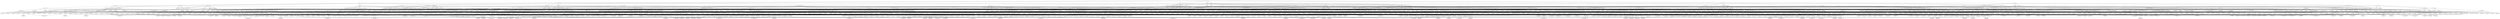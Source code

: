 digraph velha {
"O......X." -> "OX.....X.";
"O......X." -> "O.X....X.";
"O......X." -> "O..X...X.";
"O......X." -> "O...X..X.";
"O......X." -> "O....X.X.";
"O......X." -> "O.....XX.";
"O......X." -> "O......XX";
"OX.....X." -> "OXO....X.";
"OX.....X." -> "OX.O...X.";
"OX.....X." -> "OX..O..X.";
"OX.....X." -> "OX...O.X.";
"OX.....X." -> "OX....OX.";
"OX.....X." -> "OX.....XO";
"O.X....X." -> "OXX....X.";
"O.X....X." -> "O.XX...X.";
"O.X....X." -> "O.X.X..X.";
"O.X....X." -> "O.X..X.X.";
"O.X....X." -> "O.X...XX.";
"O.X....X." -> "O.X....XX";
"O..X...X." -> "OO.X...X.";
"O..X...X." -> "O.OX...X.";
"O..X...X." -> "O..XO..X.";
"O..X...X." -> "O..X.O.X.";
"O..X...X." -> "O..X..OX.";
"O..X...X." -> "O..X...XO";
"O...X..X." -> "OX..X..X.";
"O...X..X." -> "O.X.X..X.";
"O...X..X." -> "O..XX..X.";
"O...X..X." -> "O...XX.X.";
"O...X..X." -> "O...X.XX.";
"O...X..X." -> "O...X..XX";
"O....X.X." -> "OO...X.X.";
"O....X.X." -> "O.O..X.X.";
"O....X.X." -> "O..O.X.X.";
"O....X.X." -> "O...OX.X.";
"O....X.X." -> "O....XOX.";
"O....X.X." -> "O....X.XO";
"O.....XX." -> "OX....XX.";
"O.....XX." -> "O.X...XX.";
"O.....XX." -> "O..X..XX.";
"O.....XX." -> "O...X.XX.";
"O.....XX." -> "O....XXX.";
"O.....XX." -> "O.....XXX";
"O......XX" -> "OO.....XX";
"O......XX" -> "O.O....XX";
"O......XX" -> "O..O...XX";
"O......XX" -> "O...O..XX";
"O......XX" -> "O....O.XX";
"O......XX" -> "O.....OXX";
"OXO....X." -> "OXOX...X.";
"OXO....X." -> "OXO.X..X.";
"OXO....X." -> "OXO..X.X.";
"OXO....X." -> "OXO...XX.";
"OXO....X." -> "OXO....XX";
"OX.O...X." -> "OXOO...X.";
"OX.O...X." -> "OX.OO..X.";
"OX.O...X." -> "OX.O.O.X.";
"OX.O...X." -> "OX.O..OX.";
"OX.O...X." -> "OX.O...XO";
"OX..O..X." -> "OXX.O..X.";
"OX..O..X." -> "OX.XO..X.";
"OX..O..X." -> "OX..OX.X.";
"OX..O..X." -> "OX..O.XX.";
"OX..O..X." -> "OX..O..XX";
"OX...O.X." -> "OXO..O.X.";
"OX...O.X." -> "OX.O.O.X.";
"OX...O.X." -> "OX..OO.X.";
"OX...O.X." -> "OX...OOX.";
"OX...O.X." -> "OX...O.XO";
"OX....OX." -> "OXX...OX.";
"OX....OX." -> "OX.X..OX.";
"OX....OX." -> "OX..X.OX.";
"OX....OX." -> "OX...XOX.";
"OX....OX." -> "OX....OXX";
"OX.....XO" -> "OXO....XO";
"OX.....XO" -> "OX.O...XO";
"OX.....XO" -> "OX..O..XO";
"OX.....XO" -> "OX...O.XO";
"OX.....XO" -> "OX....OXO";
"OXX....X." -> "OXXX...X.";
"OXX....X." -> "OXX.X..X.";
"OXX....X." -> "OXX..X.X.";
"OXX....X." -> "OXX...XX.";
"OXX....X." -> "OXX....XX";
"O.XX...X." -> "OOXX...X.";
"O.XX...X." -> "O.XXO..X.";
"O.XX...X." -> "O.XX.O.X.";
"O.XX...X." -> "O.XX..OX.";
"O.XX...X." -> "O.XX...XO";
"O.X.X..X." -> "OXX.X..X.";
"O.X.X..X." -> "O.XXX..X.";
"O.X.X..X." -> "O.X.XX.X.";
"O.X.X..X." -> "O.X.X.XX.";
"O.X.X..X." -> "O.X.X..XX";
"O.X..X.X." -> "OOX..X.X.";
"O.X..X.X." -> "O.XO.X.X.";
"O.X..X.X." -> "O.X.OX.X.";
"O.X..X.X." -> "O.X..XOX.";
"O.X..X.X." -> "O.X..X.XO";
"O.X...XX." -> "OXX...XX.";
"O.X...XX." -> "O.XX..XX.";
"O.X...XX." -> "O.X.X.XX.";
"O.X...XX." -> "O.X..XXX.";
"O.X...XX." -> "O.X...XXX";
"O.X....XX" -> "OOX....XX";
"O.X....XX" -> "O.XO...XX";
"O.X....XX" -> "O.X.O..XX";
"O.X....XX" -> "O.X..O.XX";
"O.X....XX" -> "O.X...OXX";
"OO.X...X." -> "OOXX...X.";
"OO.X...X." -> "OO.XX..X.";
"OO.X...X." -> "OO.X.X.X.";
"OO.X...X." -> "OO.X..XX.";
"OO.X...X." -> "OO.X...XX";
"O.OX...X." -> "OOOX...X.";
"O.OX...X." -> "O.OXO..X.";
"O.OX...X." -> "O.OX.O.X.";
"O.OX...X." -> "O.OX..OX.";
"O.OX...X." -> "O.OX...XO";
"O..XO..X." -> "OX.XO..X.";
"O..XO..X." -> "O.XXO..X.";
"O..XO..X." -> "O..XOX.X.";
"O..XO..X." -> "O..XO.XX.";
"O..XO..X." -> "O..XO..XX";
"O..X.O.X." -> "OO.X.O.X.";
"O..X.O.X." -> "O.OX.O.X.";
"O..X.O.X." -> "O..XOO.X.";
"O..X.O.X." -> "O..X.OOX.";
"O..X.O.X." -> "O..X.O.XO";
"O..X..OX." -> "OX.X..OX.";
"O..X..OX." -> "O.XX..OX.";
"O..X..OX." -> "O..XX.OX.";
"O..X..OX." -> "O..X.XOX.";
"O..X..OX." -> "O..X..OXX";
"O..X...XO" -> "OO.X...XO";
"O..X...XO" -> "O.OX...XO";
"O..X...XO" -> "O..XO..XO";
"O..X...XO" -> "O..X.O.XO";
"O..X...XO" -> "O..X..OXO";
"O..XX..X." -> "OO.XX..X.";
"O..XX..X." -> "O.OXX..X.";
"O..XX..X." -> "O..XXO.X.";
"O..XX..X." -> "O..XX.OX.";
"O..XX..X." -> "O..XX..XO";
"O...XX.X." -> "OX..XX.X.";
"O...XX.X." -> "O.X.XX.X.";
"O...XX.X." -> "O..XXX.X.";
"O...XX.X." -> "O...XXXX.";
"O...XX.X." -> "O...XX.XX";
"O...X.XX." -> "OO..X.XX.";
"O...X.XX." -> "O.O.X.XX.";
"O...X.XX." -> "O..OX.XX.";
"O...X.XX." -> "O...XOXX.";
"O...X.XX." -> "O...X.XXO";
"O...X..XX" -> "OX..X..XX";
"O...X..XX" -> "O.X.X..XX";
"O...X..XX" -> "O..XX..XX";
"O...X..XX" -> "O...XX.XX";
"O...X..XX" -> "O...X.XXX";
"OO...X.X." -> "OOO..X.X.";
"OO...X.X." -> "OO.O.X.X.";
"OO...X.X." -> "OO..OX.X.";
"OO...X.X." -> "OO...XOX.";
"OO...X.X." -> "OO...X.XO";
"O.O..X.X." -> "OXO..X.X.";
"O.O..X.X." -> "O.OX.X.X.";
"O.O..X.X." -> "O.O.XX.X.";
"O.O..X.X." -> "O.O..XXX.";
"O.O..X.X." -> "O.O..X.XX";
"O..O.X.X." -> "OO.O.X.X.";
"O..O.X.X." -> "O.OO.X.X.";
"O..O.X.X." -> "O..OOX.X.";
"O..O.X.X." -> "O..O.XOX.";
"O..O.X.X." -> "O..O.X.XO";
"O...OX.X." -> "OX..OX.X.";
"O...OX.X." -> "O.X.OX.X.";
"O...OX.X." -> "O..XOX.X.";
"O...OX.X." -> "O...OXXX.";
"O...OX.X." -> "O...OX.XX";
"O....XOX." -> "OO...XOX.";
"O....XOX." -> "O.O..XOX.";
"O....XOX." -> "O..O.XOX.";
"O....XOX." -> "O...OXOX.";
"O....XOX." -> "O....XOXO";
"O....X.XO" -> "OX...X.XO";
"O....X.XO" -> "O.X..X.XO";
"O....X.XO" -> "O..X.X.XO";
"O....X.XO" -> "O...XX.XO";
"O....X.XO" -> "O....XXXO";
"OX....XX." -> "OXO...XX.";
"OX....XX." -> "OX.O..XX.";
"OX....XX." -> "OX..O.XX.";
"OX....XX." -> "OX...OXX.";
"OX....XX." -> "OX....XXO";
"O..X..XX." -> "OO.X..XX.";
"O..X..XX." -> "O.OX..XX.";
"O..X..XX." -> "O..XO.XX.";
"O..X..XX." -> "O..X.OXX.";
"O..X..XX." -> "O..X..XXO";
"O...X.XX." -> "OX..X.XX.";
"O...X.XX." -> "O.X.X.XX.";
"O...X.XX." -> "O..XX.XX.";
"O...X.XX." -> "O...XXXX.";
"O...X.XX." -> "O...X.XXX";
"O....XXX." -> "OO...XXX.";
"O....XXX." -> "O.O..XXX.";
"O....XXX." -> "O..O.XXX.";
"O....XXX." -> "O...OXXX.";
"O....XXX." -> "O....XXXO";
"OO.....XX" -> "OOX....XX";
"OO.....XX" -> "OO.X...XX";
"OO.....XX" -> "OO..X..XX";
"OO.....XX" -> "OO...X.XX";
"OO.....XX" -> "OO....XXX";
"O.O....XX" -> "OOO....XX";
"O.O....XX" -> "O.OO...XX";
"O.O....XX" -> "O.O.O..XX";
"O.O....XX" -> "O.O..O.XX";
"O.O....XX" -> "O.O...OXX";
"O..O...XX" -> "OX.O...XX";
"O..O...XX" -> "O.XO...XX";
"O..O...XX" -> "O..OX..XX";
"O..O...XX" -> "O..O.X.XX";
"O..O...XX" -> "O..O..XXX";
"O...O..XX" -> "OO..O..XX";
"O...O..XX" -> "O.O.O..XX";
"O...O..XX" -> "O..OO..XX";
"O...O..XX" -> "O...OO.XX";
"O...O..XX" -> "O...O.OXX";
"O....O.XX" -> "OX...O.XX";
"O....O.XX" -> "O.X..O.XX";
"O....O.XX" -> "O..X.O.XX";
"O....O.XX" -> "O...XO.XX";
"O....O.XX" -> "O....OXXX";
"O.....OXX" -> "OO....OXX";
"O.....OXX" -> "O.O...OXX";
"O.....OXX" -> "O..O..OXX";
"O.....OXX" -> "O...O.OXX";
"O.....OXX" -> "O....OOXX";
"OXOX...X." -> "OXOXX..X.";
"OXOX...X." -> "OXOX.X.X.";
"OXOX...X." -> "OXOX..XX.";
"OXOX...X." -> "OXOX...XX";
"OXO..X.X." -> "OXOO.X.X.";
"OXO..X.X." -> "OXO.OX.X.";
"OXO..X.X." -> "OXO..XOX.";
"OXO..X.X." -> "OXO..X.XO";
"OXO...XX." -> "OXOX..XX.";
"OXO...XX." -> "OXO.X.XX.";
"OXO...XX." -> "OXO..XXX.";
"OXO...XX." -> "OXO...XXX";
"OXO....XX" -> "OXOO...XX";
"OXO....XX" -> "OXO.O..XX";
"OXO....XX" -> "OXO..O.XX";
"OXO....XX" -> "OXO...OXX";
"OXOO...X." -> "OXOOX..X.";
"OXOO...X." -> "OXOO.X.X.";
"OXOO...X." -> "OXOO..XX.";
"OXOO...X." -> "OXOO...XX";
"OX.OO..X." -> "OXOOO..X.";
"OX.OO..X." -> "OX.OOO.X.";
"OX.OO..X." -> "OX.OO.OX.";
"OX.OO..X." -> "OX.OO..XO";
"OX.O.O.X." -> "OXXO.O.X.";
"OX.O.O.X." -> "OX.OXO.X.";
"OX.O.O.X." -> "OX.O.OXX.";
"OX.O.O.X." -> "OX.O.O.XX";
"OX.O...XO" -> "OXOO...XO";
"OX.O...XO" -> "OX.OO..XO";
"OX.O...XO" -> "OX.O.O.XO";
"OX.O...XO" -> "OX.O..OXO";
"OXX.O..X." -> "OXXXO..X.";
"OXX.O..X." -> "OXX.OX.X.";
"OXX.O..X." -> "OXX.O.XX.";
"OXX.O..X." -> "OXX.O..XX";
"OX.XO..X." -> "OXOXO..X.";
"OX.XO..X." -> "OX.XOO.X.";
"OX.XO..X." -> "OX.XO.OX.";
"OX.XO..X." -> "OX.XO..XO";
"OX..OX.X." -> "OXX.OX.X.";
"OX..OX.X." -> "OX.XOX.X.";
"OX..OX.X." -> "OX..OXXX.";
"OX..OX.X." -> "OX..OX.XX";
"OX..O.XX." -> "OXO.O.XX.";
"OX..O.XX." -> "OX.OO.XX.";
"OX..O.XX." -> "OX..OOXX.";
"OX..O.XX." -> "OX..O.XXO";
"OX..O..XX" -> "OXX.O..XX";
"OX..O..XX" -> "OX.XO..XX";
"OX..O..XX" -> "OX..OX.XX";
"OX..O..XX" -> "OX..O.XXX";
"OXO..O.X." -> "OXOO.O.X.";
"OXO..O.X." -> "OXO.OO.X.";
"OXO..O.X." -> "OXO..OOX.";
"OXO..O.X." -> "OXO..O.XO";
"OX..OO.X." -> "OXO.OO.X.";
"OX..OO.X." -> "OX.OOO.X.";
"OX..OO.X." -> "OX..OOOX.";
"OX..OO.X." -> "OX..OO.XO";
"OX...OOX." -> "OXX..OOX.";
"OX...OOX." -> "OX.X.OOX.";
"OX...OOX." -> "OX..XOOX.";
"OX...OOX." -> "OX...OOXX";
"OX...O.XO" -> "OXO..O.XO";
"OX...O.XO" -> "OX.O.O.XO";
"OX...O.XO" -> "OX..OO.XO";
"OX...O.XO" -> "OX...OOXO";
"OXX...OX." -> "OXXX..OX.";
"OXX...OX." -> "OXX.X.OX.";
"OXX...OX." -> "OXX..XOX.";
"OXX...OX." -> "OXX...OXX";
"OX.X..OX." -> "OXOX..OX.";
"OX.X..OX." -> "OX.XO.OX.";
"OX.X..OX." -> "OX.X.OOX.";
"OX.X..OX." -> "OX.X..OXO";
"OX...XOX." -> "OXX..XOX.";
"OX...XOX." -> "OX.X.XOX.";
"OX...XOX." -> "OX..XXOX.";
"OX...XOX." -> "OX...XOXX";
"OX....OXX" -> "OXO...OXX";
"OX....OXX" -> "OX.O..OXX";
"OX....OXX" -> "OX..O.OXX";
"OX....OXX" -> "OX...OOXX";
"OXO....XO" -> "OXOX...XO";
"OXO....XO" -> "OXO.X..XO";
"OXO....XO" -> "OXO..X.XO";
"OXO....XO" -> "OXO...XXO";
"OX...O.XO" -> "OXX..O.XO";
"OX...O.XO" -> "OX.X.O.XO";
"OX...O.XO" -> "OX..XO.XO";
"OX...O.XO" -> "OX...OXXO";
"OX....OXO" -> "OXO...OXO";
"OX....OXO" -> "OX.O..OXO";
"OX....OXO" -> "OX..O.OXO";
"OX....OXO" -> "OX...OOXO";
"OXXX...X." -> "OXXXX..X.";
"OXXX...X." -> "OXXX.X.X.";
"OXXX...X." -> "OXXX..XX.";
"OXXX...X." -> "OXXX...XX";
"OXX..X.X." -> "OXXO.X.X.";
"OXX..X.X." -> "OXX.OX.X.";
"OXX..X.X." -> "OXX..XOX.";
"OXX..X.X." -> "OXX..X.XO";
"OXX...XX." -> "OXXX..XX.";
"OXX...XX." -> "OXX.X.XX.";
"OXX...XX." -> "OXX..XXX.";
"OXX...XX." -> "OXX...XXX";
"OXX....XX" -> "OXXO...XX";
"OXX....XX" -> "OXX.O..XX";
"OXX....XX" -> "OXX..O.XX";
"OXX....XX" -> "OXX...OXX";
"OOXX...X." -> "OOXXX..X.";
"OOXX...X." -> "OOXX.X.X.";
"OOXX...X." -> "OOXX..XX.";
"OOXX...X." -> "OOXX...XX";
"O.XXO..X." -> "OOXXO..X.";
"O.XXO..X." -> "O.XXOO.X.";
"O.XXO..X." -> "O.XXO.OX.";
"O.XXO..X." -> "O.XXO..XO";
"O.XX.O.X." -> "OXXX.O.X.";
"O.XX.O.X." -> "O.XXXO.X.";
"O.XX.O.X." -> "O.XX.OXX.";
"O.XX.O.X." -> "O.XX.O.XX";
"O.XX..OX." -> "OOXX..OX.";
"O.XX..OX." -> "O.XXO.OX.";
"O.XX..OX." -> "O.XX.OOX.";
"O.XX..OX." -> "O.XX..OXO";
"O.XX...XO" -> "OXXX...XO";
"O.XX...XO" -> "O.XXX..XO";
"O.XX...XO" -> "O.XX.X.XO";
"O.XX...XO" -> "O.XX..XXO";
"O.XXX..X." -> "OOXXX..X.";
"O.XXX..X." -> "O.XXXO.X.";
"O.XXX..X." -> "O.XXX.OX.";
"O.XXX..X." -> "O.XXX..XO";
"O.X.XX.X." -> "OXX.XX.X.";
"O.X.XX.X." -> "O.XXXX.X.";
"O.X.XX.X." -> "O.X.XXXX.";
"O.X.XX.X." -> "O.X.XX.XX";
"O.X.X..XX" -> "OOX.X..XX";
"O.X.X..XX" -> "O.XOX..XX";
"O.X.X..XX" -> "O.X.XO.XX";
"O.X.X..XX" -> "O.X.X.OXX";
"OOX..X.X." -> "OOXX.X.X.";
"OOX..X.X." -> "OOX.XX.X.";
"OOX..X.X." -> "OOX..XXX.";
"OOX..X.X." -> "OOX..X.XX";
"O.XO.X.X." -> "OOXO.X.X.";
"O.XO.X.X." -> "O.XOOX.X.";
"O.XO.X.X." -> "O.XO.XOX.";
"O.XO.X.X." -> "O.XO.X.XO";
"O.X.OX.X." -> "OXX.OX.X.";
"O.X.OX.X." -> "O.XXOX.X.";
"O.X.OX.X." -> "O.X.OXXX.";
"O.X.OX.X." -> "O.X.OX.XX";
"O.X..XOX." -> "OOX..XOX.";
"O.X..XOX." -> "O.XO.XOX.";
"O.X..XOX." -> "O.X.OXOX.";
"O.X..XOX." -> "O.X..XOXO";
"O.X..X.XO" -> "OXX..X.XO";
"O.X..X.XO" -> "O.XX.X.XO";
"O.X..X.XO" -> "O.X.XX.XO";
"O.X..X.XO" -> "O.X..XXXO";
"OXX...XX." -> "OXXO..XX.";
"OXX...XX." -> "OXX.O.XX.";
"OXX...XX." -> "OXX..OXX.";
"OXX...XX." -> "OXX...XXO";
"O.XX..XX." -> "OXXX..XX.";
"O.XX..XX." -> "O.XXX.XX.";
"O.XX..XX." -> "O.XX.XXX.";
"O.XX..XX." -> "O.XX..XXX";
"O.X..XXX." -> "OOX..XXX.";
"O.X..XXX." -> "O.XO.XXX.";
"O.X..XXX." -> "O.X.OXXX.";
"O.X..XXX." -> "O.X..XXXO";
"OOX....XX" -> "OOXX...XX";
"OOX....XX" -> "OOX.X..XX";
"OOX....XX" -> "OOX..X.XX";
"OOX....XX" -> "OOX...XXX";
"O.XO...XX" -> "OOXO...XX";
"O.XO...XX" -> "O.XOO..XX";
"O.XO...XX" -> "O.XO.O.XX";
"O.XO...XX" -> "O.XO..OXX";
"O.X.O..XX" -> "OXX.O..XX";
"O.X.O..XX" -> "O.XXO..XX";
"O.X.O..XX" -> "O.X.OX.XX";
"O.X.O..XX" -> "O.X.O.XXX";
"O.X..O.XX" -> "OOX..O.XX";
"O.X..O.XX" -> "O.XO.O.XX";
"O.X..O.XX" -> "O.X.OO.XX";
"O.X..O.XX" -> "O.X..OOXX";
"O.X...OXX" -> "OXX...OXX";
"O.X...OXX" -> "O.XX..OXX";
"O.X...OXX" -> "O.X.X.OXX";
"O.X...OXX" -> "O.X..XOXX";
"OOXX...X." -> "OOXXO..X.";
"OOXX...X." -> "OOXX.O.X.";
"OOXX...X." -> "OOXX..OX.";
"OOXX...X." -> "OOXX...XO";
"OO.XX..X." -> "OOXXX..X.";
"OO.XX..X." -> "OO.XXX.X.";
"OO.XX..X." -> "OO.XX.XX.";
"OO.XX..X." -> "OO.XX..XX";
"OO.X.X.X." -> "OOOX.X.X.";
"OO.X.X.X." -> "OO.XOX.X.";
"OO.X.X.X." -> "OO.X.XOX.";
"OO.X.X.X." -> "OO.X.X.XO";
"OO.X..XX." -> "OOXX..XX.";
"OO.X..XX." -> "OO.XX.XX.";
"OO.X..XX." -> "OO.X.XXX.";
"OO.X..XX." -> "OO.X..XXX";
"OO.X...XX" -> "OOOX...XX";
"OO.X...XX" -> "OO.XO..XX";
"OO.X...XX" -> "OO.X.O.XX";
"OO.X...XX" -> "OO.X..OXX";
"O.OXO..X." -> "OXOXO..X.";
"O.OXO..X." -> "O.OXOX.X.";
"O.OXO..X." -> "O.OXO.XX.";
"O.OXO..X." -> "O.OXO..XX";
"O.OX.O.X." -> "OOOX.O.X.";
"O.OX.O.X." -> "O.OXOO.X.";
"O.OX.O.X." -> "O.OX.OOX.";
"O.OX.O.X." -> "O.OX.O.XO";
"O.OX..OX." -> "OXOX..OX.";
"O.OX..OX." -> "O.OXX.OX.";
"O.OX..OX." -> "O.OX.XOX.";
"O.OX..OX." -> "O.OX..OXX";
"O.OX...XO" -> "OOOX...XO";
"O.OX...XO" -> "O.OXO..XO";
"O.OX...XO" -> "O.OX.O.XO";
"O.OX...XO" -> "O.OX..OXO";
"OX.XO..X." -> "OXXXO..X.";
"OX.XO..X." -> "OX.XOX.X.";
"OX.XO..X." -> "OX.XO.XX.";
"OX.XO..X." -> "OX.XO..XX";
"O..XOX.X." -> "OX.XOX.X.";
"O..XOX.X." -> "O.XXOX.X.";
"O..XOX.X." -> "O..XOXXX.";
"O..XOX.X." -> "O..XOX.XX";
"O..XO.XX." -> "OO.XO.XX.";
"O..XO.XX." -> "O.OXO.XX.";
"O..XO.XX." -> "O..XOOXX.";
"O..XO.XX." -> "O..XO.XXO";
"O..XO..XX" -> "OX.XO..XX";
"O..XO..XX" -> "O.XXO..XX";
"O..XO..XX" -> "O..XOX.XX";
"O..XO..XX" -> "O..XO.XXX";
"OO.X.O.X." -> "OOOX.O.X.";
"OO.X.O.X." -> "OO.XOO.X.";
"OO.X.O.X." -> "OO.X.OOX.";
"OO.X.O.X." -> "OO.X.O.XO";
"O.OX.O.X." -> "OXOX.O.X.";
"O.OX.O.X." -> "O.OXXO.X.";
"O.OX.O.X." -> "O.OX.OXX.";
"O.OX.O.X." -> "O.OX.O.XX";
"O..XOO.X." -> "OO.XOO.X.";
"O..XOO.X." -> "O.OXOO.X.";
"O..XOO.X." -> "O..XOOOX.";
"O..XOO.X." -> "O..XOO.XO";
"O..X.OOX." -> "OX.X.OOX.";
"O..X.OOX." -> "O.XX.OOX.";
"O..X.OOX." -> "O..XXOOX.";
"O..X.OOX." -> "O..X.OOXX";
"O..X.O.XO" -> "OO.X.O.XO";
"O..X.O.XO" -> "O.OX.O.XO";
"O..X.O.XO" -> "O..XOO.XO";
"O..X.O.XO" -> "O..X.OOXO";
"OX.X..OX." -> "OXXX..OX.";
"OX.X..OX." -> "OX.XX.OX.";
"OX.X..OX." -> "OX.X.XOX.";
"OX.X..OX." -> "OX.X..OXX";
"O..XX.OX." -> "OX.XX.OX.";
"O..XX.OX." -> "O.XXX.OX.";
"O..XX.OX." -> "O..XXXOX.";
"O..XX.OX." -> "O..XX.OXX";
"O..X.XOX." -> "OO.X.XOX.";
"O..X.XOX." -> "O.OX.XOX.";
"O..X.XOX." -> "O..XOXOX.";
"O..X.XOX." -> "O..X.XOXO";
"O..X..OXX" -> "OX.X..OXX";
"O..X..OXX" -> "O.XX..OXX";
"O..X..OXX" -> "O..XX.OXX";
"O..X..OXX" -> "O..X.XOXX";
"OO.X...XO" -> "OOOX...XO";
"OO.X...XO" -> "OO.XO..XO";
"OO.X...XO" -> "OO.X.O.XO";
"OO.X...XO" -> "OO.X..OXO";
"O.OX...XO" -> "OXOX...XO";
"O.OX...XO" -> "O.OXX..XO";
"O.OX...XO" -> "O.OX.X.XO";
"O.OX...XO" -> "O.OX..XXO";
"O..X..OXO" -> "OX.X..OXO";
"O..X..OXO" -> "O.XX..OXO";
"O..X..OXO" -> "O..XX.OXO";
"O..X..OXO" -> "O..X.XOXO";
"O.OXX..X." -> "OOOXX..X.";
"O.OXX..X." -> "O.OXXO.X.";
"O.OXX..X." -> "O.OXX.OX.";
"O.OXX..X." -> "O.OXX..XO";
"O..XXO.X." -> "OX.XXO.X.";
"O..XXO.X." -> "O.XXXO.X.";
"O..XXO.X." -> "O..XXOXX.";
"O..XXO.X." -> "O..XXO.XX";
"O..XX.OX." -> "OO.XX.OX.";
"O..XX.OX." -> "O.OXX.OX.";
"O..XX.OX." -> "O..XXOOX.";
"O..XX.OX." -> "O..XX.OXO";
"O..XX..XO" -> "OX.XX..XO";
"O..XX..XO" -> "O.XXX..XO";
"O..XX..XO" -> "O..XXX.XO";
"O..XX..XO" -> "O..XX.XXO";
"O.X.XX.X." -> "OOX.XX.X.";
"O.X.XX.X." -> "O.XOXX.X.";
"O.X.XX.X." -> "O.X.XXOX.";
"O.X.XX.X." -> "O.X.XX.XO";
"O...XXXX." -> "OX..XXXX.";
"O...XXXX." -> "O.X.XXXX.";
"O...XXXX." -> "O..XXXXX.";
"O...XXXX." -> "O...XXXXX";
"O...XX.XX" -> "OO..XX.XX";
"O...XX.XX" -> "O.O.XX.XX";
"O...XX.XX" -> "O..OXX.XX";
"O...XX.XX" -> "O...XXOXX";
"OO..X.XX." -> "OOX.X.XX.";
"OO..X.XX." -> "OO.XX.XX.";
"OO..X.XX." -> "OO..XXXX.";
"OO..X.XX." -> "OO..X.XXX";
"O.O.X.XX." -> "OOO.X.XX.";
"O.O.X.XX." -> "O.OOX.XX.";
"O.O.X.XX." -> "O.O.XOXX.";
"O.O.X.XX." -> "O.O.X.XXO";
"O..OX.XX." -> "OX.OX.XX.";
"O..OX.XX." -> "O.XOX.XX.";
"O..OX.XX." -> "O..OXXXX.";
"O..OX.XX." -> "O..OX.XXX";
"O...XOXX." -> "OO..XOXX.";
"O...XOXX." -> "O.O.XOXX.";
"O...XOXX." -> "O..OXOXX.";
"O...XOXX." -> "O...XOXXO";
"O...X.XXO" -> "OX..X.XXO";
"O...X.XXO" -> "O.X.X.XXO";
"O...X.XXO" -> "O..XX.XXO";
"O...X.XXO" -> "O...XXXXO";
"O..XX..XX" -> "OX.XX..XX";
"O..XX..XX" -> "O.XXX..XX";
"O..XX..XX" -> "O..XXX.XX";
"O..XX..XX" -> "O..XX.XXX";
"OO.O.X.X." -> "OOXO.X.X.";
"OO.O.X.X." -> "OO.OXX.X.";
"OO.O.X.X." -> "OO.O.XXX.";
"OO.O.X.X." -> "OO.O.X.XX";
"OO..OX.X." -> "OOO.OX.X.";
"OO..OX.X." -> "OO.OOX.X.";
"OO..OX.X." -> "OO..OXOX.";
"OO..OX.X." -> "OO..OX.XO";
"OO...XOX." -> "OOX..XOX.";
"OO...XOX." -> "OO.X.XOX.";
"OO...XOX." -> "OO..XXOX.";
"OO...XOX." -> "OO...XOXX";
"OO...X.XO" -> "OOO..X.XO";
"OO...X.XO" -> "OO.O.X.XO";
"OO...X.XO" -> "OO..OX.XO";
"OO...X.XO" -> "OO...XOXO";
"OXO..X.X." -> "OXOX.X.X.";
"OXO..X.X." -> "OXO.XX.X.";
"OXO..X.X." -> "OXO..XXX.";
"OXO..X.X." -> "OXO..X.XX";
"O.OX.X.X." -> "OOOX.X.X.";
"O.OX.X.X." -> "O.OXOX.X.";
"O.OX.X.X." -> "O.OX.XOX.";
"O.OX.X.X." -> "O.OX.X.XO";
"O.O.XX.X." -> "OXO.XX.X.";
"O.O.XX.X." -> "O.OXXX.X.";
"O.O.XX.X." -> "O.O.XXXX.";
"O.O.XX.X." -> "O.O.XX.XX";
"O.O..XXX." -> "OOO..XXX.";
"O.O..XXX." -> "O.OO.XXX.";
"O.O..XXX." -> "O.O.OXXX.";
"O.O..XXX." -> "O.O..XXXO";
"O.O..X.XX" -> "OXO..X.XX";
"O.O..X.XX" -> "O.OX.X.XX";
"O.O..X.XX" -> "O.O.XX.XX";
"O.O..X.XX" -> "O.O..XXXX";
"OO.O.X.X." -> "OOOO.X.X.";
"OO.O.X.X." -> "OO.OOX.X.";
"OO.O.X.X." -> "OO.O.XOX.";
"OO.O.X.X." -> "OO.O.X.XO";
"O.OO.X.X." -> "OXOO.X.X.";
"O.OO.X.X." -> "O.OOXX.X.";
"O.OO.X.X." -> "O.OO.XXX.";
"O.OO.X.X." -> "O.OO.X.XX";
"O..OOX.X." -> "OO.OOX.X.";
"O..OOX.X." -> "O.OOOX.X.";
"O..OOX.X." -> "O..OOXOX.";
"O..OOX.X." -> "O..OOX.XO";
"O..O.X.XO" -> "OX.O.X.XO";
"O..O.X.XO" -> "O.XO.X.XO";
"O..O.X.XO" -> "O..OXX.XO";
"O..O.X.XO" -> "O..O.XXXO";
"OX..OX.X." -> "OXO.OX.X.";
"OX..OX.X." -> "OX.OOX.X.";
"OX..OX.X." -> "OX..OXOX.";
"OX..OX.X." -> "OX..OX.XO";
"O..XOX.X." -> "OO.XOX.X.";
"O..XOX.X." -> "O.OXOX.X.";
"O..XOX.X." -> "O..XOXOX.";
"O..XOX.X." -> "O..XOX.XO";
"O...OXXX." -> "OX..OXXX.";
"O...OXXX." -> "O.X.OXXX.";
"O...OXXX." -> "O..XOXXX.";
"O...OXXX." -> "O...OXXXX";
"O...OX.XX" -> "OO..OX.XX";
"O...OX.XX" -> "O.O.OX.XX";
"O...OX.XX" -> "O..OOX.XX";
"O...OX.XX" -> "O...OXOXX";
"O.O..XOX." -> "OOO..XOX.";
"O.O..XOX." -> "O.OO.XOX.";
"O.O..XOX." -> "O.O.OXOX.";
"O.O..XOX." -> "O.O..XOXO";
"O...OXOX." -> "OX..OXOX.";
"O...OXOX." -> "O.X.OXOX.";
"O...OXOX." -> "O..XOXOX.";
"O...OXOX." -> "O...OXOXX";
"O....XOXO" -> "OO...XOXO";
"O....XOXO" -> "O.O..XOXO";
"O....XOXO" -> "O..O.XOXO";
"O....XOXO" -> "O...OXOXO";
"OX...X.XO" -> "OXX..X.XO";
"OX...X.XO" -> "OX.X.X.XO";
"OX...X.XO" -> "OX..XX.XO";
"OX...X.XO" -> "OX...XXXO";
"O.X..X.XO" -> "OOX..X.XO";
"O.X..X.XO" -> "O.XO.X.XO";
"O.X..X.XO" -> "O.X.OX.XO";
"O.X..X.XO" -> "O.X..XOXO";
"O..X.X.XO" -> "OX.X.X.XO";
"O..X.X.XO" -> "O.XX.X.XO";
"O..X.X.XO" -> "O..XXX.XO";
"O..X.X.XO" -> "O..X.XXXO";
"O...XX.XO" -> "OO..XX.XO";
"O...XX.XO" -> "O.O.XX.XO";
"O...XX.XO" -> "O..OXX.XO";
"O...XX.XO" -> "O...XXOXO";
"O....XXXO" -> "OX...XXXO";
"O....XXXO" -> "O.X..XXXO";
"O....XXXO" -> "O..X.XXXO";
"O....XXXO" -> "O...XXXXO";
"OXO...XX." -> "OXOO..XX.";
"OXO...XX." -> "OXO.O.XX.";
"OXO...XX." -> "OXO..OXX.";
"OXO...XX." -> "OXO...XXO";
"OX.O..XX." -> "OXXO..XX.";
"OX.O..XX." -> "OX.OX.XX.";
"OX.O..XX." -> "OX.O.XXX.";
"OX.O..XX." -> "OX.O..XXX";
"OX...OXX." -> "OXX..OXX.";
"OX...OXX." -> "OX.X.OXX.";
"OX...OXX." -> "OX..XOXX.";
"OX...OXX." -> "OX...OXXX";
"OX....XXO" -> "OXO...XXO";
"OX....XXO" -> "OX.O..XXO";
"OX....XXO" -> "OX..O.XXO";
"OX....XXO" -> "OX...OXXO";
"O.XX..XX." -> "OOXX..XX.";
"O.XX..XX." -> "O.XXO.XX.";
"O.XX..XX." -> "O.XX.OXX.";
"O.XX..XX." -> "O.XX..XXO";
"O.X..XXX." -> "OXX..XXX.";
"O.X..XXX." -> "O.XX.XXX.";
"O.X..XXX." -> "O.X.XXXX.";
"O.X..XXX." -> "O.X..XXXX";
"OO.X..XX." -> "OOOX..XX.";
"OO.X..XX." -> "OO.XO.XX.";
"OO.X..XX." -> "OO.X.OXX.";
"OO.X..XX." -> "OO.X..XXO";
"O.OX..XX." -> "OXOX..XX.";
"O.OX..XX." -> "O.OXX.XX.";
"O.OX..XX." -> "O.OX.XXX.";
"O.OX..XX." -> "O.OX..XXX";
"O..X.OXX." -> "OX.X.OXX.";
"O..X.OXX." -> "O.XX.OXX.";
"O..X.OXX." -> "O..XXOXX.";
"O..X.OXX." -> "O..X.OXXX";
"O..X..XXO" -> "OO.X..XXO";
"O..X..XXO" -> "O.OX..XXO";
"O..X..XXO" -> "O..XO.XXO";
"O..X..XXO" -> "O..X.OXXO";
"O..XX.XX." -> "OX.XX.XX.";
"O..XX.XX." -> "O.XXX.XX.";
"O..XX.XX." -> "O..XXXXX.";
"O..XX.XX." -> "O..XX.XXX";
"O...XXXX." -> "OO..XXXX.";
"O...XXXX." -> "O.O.XXXX.";
"O...XXXX." -> "O..OXXXX.";
"O...XXXX." -> "O...XXXXO";
"OO...XXX." -> "OOX..XXX.";
"OO...XXX." -> "OO.X.XXX.";
"OO...XXX." -> "OO..XXXX.";
"OO...XXX." -> "OO...XXXX";
"O..O.XXX." -> "OX.O.XXX.";
"O..O.XXX." -> "O.XO.XXX.";
"O..O.XXX." -> "O..OXXXX.";
"O..O.XXX." -> "O..O.XXXX";
"O...OXXX." -> "OO..OXXX.";
"O...OXXX." -> "O.O.OXXX.";
"O...OXXX." -> "O..OOXXX.";
"O...OXXX." -> "O...OXXXO";
"OOX....XX" -> "OOXO...XX";
"OOX....XX" -> "OOX.O..XX";
"OOX....XX" -> "OOX..O.XX";
"OOX....XX" -> "OOX...OXX";
"OO.X...XX" -> "OOXX...XX";
"OO.X...XX" -> "OO.XX..XX";
"OO.X...XX" -> "OO.X.X.XX";
"OO.X...XX" -> "OO.X..XXX";
"OO..X..XX" -> "OOO.X..XX";
"OO..X..XX" -> "OO.OX..XX";
"OO..X..XX" -> "OO..XO.XX";
"OO..X..XX" -> "OO..X.OXX";
"OO...X.XX" -> "OOX..X.XX";
"OO...X.XX" -> "OO.X.X.XX";
"OO...X.XX" -> "OO..XX.XX";
"OO...X.XX" -> "OO...XXXX";
"O.OO...XX" -> "OOOO...XX";
"O.OO...XX" -> "O.OOO..XX";
"O.OO...XX" -> "O.OO.O.XX";
"O.OO...XX" -> "O.OO..OXX";
"O.O.O..XX" -> "OXO.O..XX";
"O.O.O..XX" -> "O.OXO..XX";
"O.O.O..XX" -> "O.O.OX.XX";
"O.O.O..XX" -> "O.O.O.XXX";
"O.O..O.XX" -> "OOO..O.XX";
"O.O..O.XX" -> "O.OO.O.XX";
"O.O..O.XX" -> "O.O.OO.XX";
"O.O..O.XX" -> "O.O..OOXX";
"O.O...OXX" -> "OXO...OXX";
"O.O...OXX" -> "O.OX..OXX";
"O.O...OXX" -> "O.O.X.OXX";
"O.O...OXX" -> "O.O..XOXX";
"OX.O...XX" -> "OXOO...XX";
"OX.O...XX" -> "OX.OO..XX";
"OX.O...XX" -> "OX.O.O.XX";
"OX.O...XX" -> "OX.O..OXX";
"O.XO...XX" -> "OXXO...XX";
"O.XO...XX" -> "O.XOX..XX";
"O.XO...XX" -> "O.XO.X.XX";
"O.XO...XX" -> "O.XO..XXX";
"O..OX..XX" -> "OO.OX..XX";
"O..OX..XX" -> "O.OOX..XX";
"O..OX..XX" -> "O..OXO.XX";
"O..OX..XX" -> "O..OX.OXX";
"O..O.X.XX" -> "OX.O.X.XX";
"O..O.X.XX" -> "O.XO.X.XX";
"O..O.X.XX" -> "O..OXX.XX";
"O..O.X.XX" -> "O..O.XXXX";
"OO..O..XX" -> "OOO.O..XX";
"OO..O..XX" -> "OO.OO..XX";
"OO..O..XX" -> "OO..OO.XX";
"OO..O..XX" -> "OO..O.OXX";
"O..OO..XX" -> "OO.OO..XX";
"O..OO..XX" -> "O.OOO..XX";
"O..OO..XX" -> "O..OOO.XX";
"O..OO..XX" -> "O..OO.OXX";
"O...OO.XX" -> "OX..OO.XX";
"O...OO.XX" -> "O.X.OO.XX";
"O...OO.XX" -> "O..XOO.XX";
"O...OO.XX" -> "O...OOXXX";
"O...O.OXX" -> "OO..O.OXX";
"O...O.OXX" -> "O.O.O.OXX";
"O...O.OXX" -> "O..OO.OXX";
"O...O.OXX" -> "O...OOOXX";
"OX...O.XX" -> "OXX..O.XX";
"OX...O.XX" -> "OX.X.O.XX";
"OX...O.XX" -> "OX..XO.XX";
"OX...O.XX" -> "OX...OXXX";
"O..X.O.XX" -> "OX.X.O.XX";
"O..X.O.XX" -> "O.XX.O.XX";
"O..X.O.XX" -> "O..XXO.XX";
"O..X.O.XX" -> "O..X.OXXX";
"O...XO.XX" -> "OO..XO.XX";
"O...XO.XX" -> "O.O.XO.XX";
"O...XO.XX" -> "O..OXO.XX";
"O...XO.XX" -> "O...XOOXX";
"OO....OXX" -> "OOX...OXX";
"OO....OXX" -> "OO.X..OXX";
"OO....OXX" -> "OO..X.OXX";
"OO....OXX" -> "OO...XOXX";
"O.O...OXX" -> "OOO...OXX";
"O.O...OXX" -> "O.OO..OXX";
"O.O...OXX" -> "O.O.O.OXX";
"O.O...OXX" -> "O.O..OOXX";
"O...O.OXX" -> "OX..O.OXX";
"O...O.OXX" -> "O.X.O.OXX";
"O...O.OXX" -> "O..XO.OXX";
"O...O.OXX" -> "O...OXOXX";
"O....OOXX" -> "OO...OOXX";
"O....OOXX" -> "O.O..OOXX";
"O....OOXX" -> "O..O.OOXX";
"O....OOXX" -> "O...OOOXX";
"OXOX.X.X." -> "OXOXXX.X.";
"OXOX.X.X." -> "OXOX.XXX.";
"OXOX.X.X." -> "OXOX.X.XX";
"OXOX..XX." -> "OXOXO.XX.";
"OXOX..XX." -> "OXOX.OXX.";
"OXOX..XX." -> "OXOX..XXO";
"OXOX...XX" -> "OXOXX..XX";
"OXOX...XX" -> "OXOX.X.XX";
"OXOX...XX" -> "OXOX..XXX";
"OXOO.X.X." -> "OXOOOX.X.";
"OXOO.X.X." -> "OXOO.XOX.";
"OXOO.X.X." -> "OXOO.X.XO";
"OXO.OX.X." -> "OXOXOX.X.";
"OXO.OX.X." -> "OXO.OXXX.";
"OXO.OX.X." -> "OXO.OX.XX";
"OXO..XOX." -> "OXOO.XOX.";
"OXO..XOX." -> "OXO.OXOX.";
"OXO..XOX." -> "OXO..XOXO";
"OXO..X.XO" -> "OXOX.X.XO";
"OXO..X.XO" -> "OXO.XX.XO";
"OXO..X.XO" -> "OXO..XXXO";
"OXO..XXX." -> "OXOX.XXX.";
"OXO..XXX." -> "OXO.XXXX.";
"OXO..XXX." -> "OXO..XXXX";
"OXOO...XX" -> "OXOOO..XX";
"OXOO...XX" -> "OXOO.O.XX";
"OXOO...XX" -> "OXOO..OXX";
"OXO.O..XX" -> "OXOXO..XX";
"OXO.O..XX" -> "OXO.OX.XX";
"OXO.O..XX" -> "OXO.O.XXX";
"OXO..O.XX" -> "OXOO.O.XX";
"OXO..O.XX" -> "OXO.OO.XX";
"OXO..O.XX" -> "OXO..OOXX";
"OXO...OXX" -> "OXOX..OXX";
"OXO...OXX" -> "OXO.X.OXX";
"OXO...OXX" -> "OXO..XOXX";
"OXOO..XX." -> "OXOOX.XX.";
"OXOO..XX." -> "OXOO.XXX.";
"OXOO..XX." -> "OXOO..XXX";
"OXOOO..X." -> "OXOOOX.X.";
"OXOOO..X." -> "OXOOO.XX.";
"OXOOO..X." -> "OXOOO..XX";
"OXXO.O.X." -> "OXXOOO.X.";
"OXXO.O.X." -> "OXXO.OOX.";
"OXXO.O.X." -> "OXXO.O.XO";
"OX.O.OXX." -> "OXXO.OXX.";
"OX.O.OXX." -> "OX.OXOXX.";
"OX.O.OXX." -> "OX.O.OXXX";
"OX.O.O.XX" -> "OXOO.O.XX";
"OX.O.O.XX" -> "OX.OOO.XX";
"OX.O.O.XX" -> "OX.O.OOXX";
"OXOO...XO" -> "OXOOX..XO";
"OXOO...XO" -> "OXOO.X.XO";
"OXOO...XO" -> "OXOO..XXO";
"OX.O.O.XO" -> "OXOO.O.XO";
"OX.O.O.XO" -> "OX.OOO.XO";
"OX.O.O.XO" -> "OX.O.OOXO";
"OXXXO..X." -> "OXXXOX.X.";
"OXXXO..X." -> "OXXXO.XX.";
"OXXXO..X." -> "OXXXO..XX";
"OXX.OX.X." -> "OXXOOX.X.";
"OXX.OX.X." -> "OXX.OXOX.";
"OXX.OX.X." -> "OXX.OX.XO";
"OXX.O.XX." -> "OXXXO.XX.";
"OXX.O.XX." -> "OXX.OXXX.";
"OXX.O.XX." -> "OXX.O.XXX";
"OXX.O..XX" -> "OXXOO..XX";
"OXX.O..XX" -> "OXX.OO.XX";
"OXX.O..XX" -> "OXX.O.OXX";
"OXOXO..X." -> "OXOXOX.X.";
"OXOXO..X." -> "OXOXO.XX.";
"OXOXO..X." -> "OXOXO..XX";
"OX.XOO.X." -> "OXOXOO.X.";
"OX.XOO.X." -> "OX.XOOOX.";
"OX.XOO.X." -> "OX.XOO.XO";
"OX.XO.OX." -> "OXXXO.OX.";
"OX.XO.OX." -> "OX.XOXOX.";
"OX.XO.OX." -> "OX.XO.OXX";
"OX.XOX.X." -> "OXXXOX.X.";
"OX.XOX.X." -> "OX.XOXXX.";
"OX.XOX.X." -> "OX.XOX.XX";
"OX..OXXX." -> "OXO.OXXX.";
"OX..OXXX." -> "OX.OOXXX.";
"OX..OXXX." -> "OX..OXXXO";
"OX..OX.XX" -> "OXX.OX.XX";
"OX..OX.XX" -> "OX.XOX.XX";
"OX..OX.XX" -> "OX..OXXXX";
"OXO.O.XX." -> "OXOOO.XX.";
"OXO.O.XX." -> "OXO.OOXX.";
"OXO.O.XX." -> "OXO.O.XXO";
"OX.OO.XX." -> "OXXOO.XX.";
"OX.OO.XX." -> "OX.OOXXX.";
"OX.OO.XX." -> "OX.OO.XXX";
"OX..OOXX." -> "OXO.OOXX.";
"OX..OOXX." -> "OX.OOOXX.";
"OX..OOXX." -> "OX..OOXXO";
"OXX.O..XX" -> "OXXXO..XX";
"OXX.O..XX" -> "OXX.OX.XX";
"OXX.O..XX" -> "OXX.O.XXX";
"OX.XO..XX" -> "OXOXO..XX";
"OX.XO..XX" -> "OX.XOO.XX";
"OX.XO..XX" -> "OX.XO.OXX";
"OXOO.O.X." -> "OXOOOO.X.";
"OXOO.O.X." -> "OXOO.OOX.";
"OXOO.O.X." -> "OXOO.O.XO";
"OXO.OO.X." -> "OXOXOO.X.";
"OXO.OO.X." -> "OXO.OOXX.";
"OXO.OO.X." -> "OXO.OO.XX";
"OXO..OOX." -> "OXOO.OOX.";
"OXO..OOX." -> "OXO.OOOX.";
"OXO..OOX." -> "OXO..OOXO";
"OXXO.O.X." -> "OXXOXO.X.";
"OXXO.O.X." -> "OXXO.OXX.";
"OXXO.O.X." -> "OXXO.O.XX";
"OX.O.OXX." -> "OXOO.OXX.";
"OX.O.OXX." -> "OX.OOOXX.";
"OX.O.OXX." -> "OX.O.OXXO";
"OX.O.O.XX" -> "OXXO.O.XX";
"OX.O.O.XX" -> "OX.OXO.XX";
"OX.O.O.XX" -> "OX.O.OXXX";
"OXO.OO.X." -> "OXOOOO.X.";
"OXO.OO.X." -> "OXO.OOOX.";
"OXO.OO.X." -> "OXO.OO.XO";
"OX..OOOX." -> "OXX.OOOX.";
"OX..OOOX." -> "OX.XOOOX.";
"OX..OOOX." -> "OX..OOOXX";
"OXX..OOX." -> "OXXO.OOX.";
"OXX..OOX." -> "OXX.OOOX.";
"OXX..OOX." -> "OXX..OOXO";
"OX.X.OOX." -> "OXXX.OOX.";
"OX.X.OOX." -> "OX.XXOOX.";
"OX.X.OOX." -> "OX.X.OOXX";
"OX...OOXX" -> "OXO..OOXX";
"OX...OOXX" -> "OX.O.OOXX";
"OX...OOXX" -> "OX..OOOXX";
"OX.O.O.XO" -> "OXXO.O.XO";
"OX.O.O.XO" -> "OX.OXO.XO";
"OX.O.O.XO" -> "OX.O.OXXO";
"OX...OOXO" -> "OXO..OOXO";
"OX...OOXO" -> "OX.O.OOXO";
"OX...OOXO" -> "OX..OOOXO";
"OXXX..OX." -> "OXXXX.OX.";
"OXXX..OX." -> "OXXX.XOX.";
"OXXX..OX." -> "OXXX..OXX";
"OXX..XOX." -> "OXXO.XOX.";
"OXX..XOX." -> "OXX.OXOX.";
"OXX..XOX." -> "OXX..XOXO";
"OXX...OXX" -> "OXXX..OXX";
"OXX...OXX" -> "OXX.X.OXX";
"OXX...OXX" -> "OXX..XOXX";
"OXOX..OX." -> "OXOXO.OX.";
"OXOX..OX." -> "OXOX.OOX.";
"OXOX..OX." -> "OXOX..OXO";
"OX.X.OOX." -> "OXOX.OOX.";
"OX.X.OOX." -> "OX.XOOOX.";
"OX.X.OOX." -> "OX.X.OOXO";
"OX.X..OXO" -> "OXXX..OXO";
"OX.X..OXO" -> "OX.XX.OXO";
"OX.X..OXO" -> "OX.X.XOXO";
"OX.X.XOX." -> "OXXX.XOX.";
"OX.X.XOX." -> "OX.XXXOX.";
"OX.X.XOX." -> "OX.X.XOXX";
"OX...XOXX" -> "OXO..XOXX";
"OX...XOXX" -> "OX.O.XOXX";
"OX...XOXX" -> "OX..OXOXX";
"OX..O.OXX" -> "OXO.O.OXX";
"OX..O.OXX" -> "OX.OO.OXX";
"OX..O.OXX" -> "OX..OOOXX";
"OX...OOXX" -> "OXX..OOXX";
"OX...OOXX" -> "OX.X.OOXX";
"OX...OOXX" -> "OX..XOOXX";
"OXOX...XO" -> "OXOXO..XO";
"OXOX...XO" -> "OXOX.O.XO";
"OXOX...XO" -> "OXOX..OXO";
"OXO...XXO" -> "OXOO..XXO";
"OXO...XXO" -> "OXO.O.XXO";
"OXO...XXO" -> "OXO..OXXO";
"OXX..O.XO" -> "OXXX.O.XO";
"OXX..O.XO" -> "OXX.XO.XO";
"OXX..O.XO" -> "OXX..OXXO";
"OX.X.O.XO" -> "OXOX.O.XO";
"OX.X.O.XO" -> "OX.XOO.XO";
"OX.X.O.XO" -> "OX.X.OOXO";
"OX...OXXO" -> "OXX..OXXO";
"OX...OXXO" -> "OX.X.OXXO";
"OX...OXXO" -> "OX..XOXXO";
"OXO...OXO" -> "OXOO..OXO";
"OXO...OXO" -> "OXO.O.OXO";
"OXO...OXO" -> "OXO..OOXO";
"OX...OOXO" -> "OXX..OOXO";
"OX...OOXO" -> "OX.X.OOXO";
"OX...OOXO" -> "OX..XOOXO";
"OXXX.X.X." -> "OXXXOX.X.";
"OXXX.X.X." -> "OXXX.XOX.";
"OXXX.X.X." -> "OXXX.X.XO";
"OXXX..XX." -> "OXXXX.XX.";
"OXXX..XX." -> "OXXX.XXX.";
"OXXX..XX." -> "OXXX..XXX";
"OXXX...XX" -> "OXXXO..XX";
"OXXX...XX" -> "OXXX.O.XX";
"OXXX...XX" -> "OXXX..OXX";
"OXXO.X.X." -> "OXXOXX.X.";
"OXXO.X.X." -> "OXXO.XXX.";
"OXXO.X.X." -> "OXXO.X.XX";
"OXX..XOX." -> "OXXX.XOX.";
"OXX..XOX." -> "OXX.XXOX.";
"OXX..XOX." -> "OXX..XOXX";
"OXX..X.XO" -> "OXXO.X.XO";
"OXX..X.XO" -> "OXX.OX.XO";
"OXX..X.XO" -> "OXX..XOXO";
"OXX..XXX." -> "OXXO.XXX.";
"OXX..XXX." -> "OXX.OXXX.";
"OXX..XXX." -> "OXX..XXXO";
"OXXO...XX" -> "OXXOX..XX";
"OXXO...XX" -> "OXXO.X.XX";
"OXXO...XX" -> "OXXO..XXX";
"OXX..O.XX" -> "OXXX.O.XX";
"OXX..O.XX" -> "OXX.XO.XX";
"OXX..O.XX" -> "OXX..OXXX";
"OXX...OXX" -> "OXXO..OXX";
"OXX...OXX" -> "OXX.O.OXX";
"OXX...OXX" -> "OXX..OOXX";
"OOXXX..X." -> "OOXXXX.X.";
"OOXXX..X." -> "OOXXX.XX.";
"OOXXX..X." -> "OOXXX..XX";
"OOXX.X.X." -> "OOXXOX.X.";
"OOXX.X.X." -> "OOXX.XOX.";
"OOXX.X.X." -> "OOXX.X.XO";
"OOXX..XX." -> "OOXXX.XX.";
"OOXX..XX." -> "OOXX.XXX.";
"OOXX..XX." -> "OOXX..XXX";
"OOXX...XX" -> "OOXXO..XX";
"OOXX...XX" -> "OOXX.O.XX";
"OOXX...XX" -> "OOXX..OXX";
"OOXXO..X." -> "OOXXOX.X.";
"OOXXO..X." -> "OOXXO.XX.";
"OOXXO..X." -> "OOXXO..XX";
"O.XXOO.X." -> "OOXXOO.X.";
"O.XXOO.X." -> "O.XXOOOX.";
"O.XXOO.X." -> "O.XXOO.XO";
"O.XXO.OX." -> "OXXXO.OX.";
"O.XXO.OX." -> "O.XXOXOX.";
"O.XXO.OX." -> "O.XXO.OXX";
"OXXX.O.X." -> "OXXXOO.X.";
"OXXX.O.X." -> "OXXX.OOX.";
"OXXX.O.X." -> "OXXX.O.XO";
"O.XXXO.X." -> "OXXXXO.X.";
"O.XXXO.X." -> "O.XXXOXX.";
"O.XXXO.X." -> "O.XXXO.XX";
"O.XX.OXX." -> "OOXX.OXX.";
"O.XX.OXX." -> "O.XXOOXX.";
"O.XX.OXX." -> "O.XX.OXXO";
"O.XX.O.XX" -> "OXXX.O.XX";
"O.XX.O.XX" -> "O.XXXO.XX";
"O.XX.O.XX" -> "O.XX.OXXX";
"OOXX..OX." -> "OOXXO.OX.";
"OOXX..OX." -> "OOXX.OOX.";
"OOXX..OX." -> "OOXX..OXO";
"O.XX.OOX." -> "OOXX.OOX.";
"O.XX.OOX." -> "O.XXOOOX.";
"O.XX.OOX." -> "O.XX.OOXO";
"O.XX..OXO" -> "OXXX..OXO";
"O.XX..OXO" -> "O.XXX.OXO";
"O.XX..OXO" -> "O.XX.XOXO";
"OXXX...XO" -> "OXXXO..XO";
"OXXX...XO" -> "OXXX.O.XO";
"OXXX...XO" -> "OXXX..OXO";
"O.XXX..XO" -> "OXXXX..XO";
"O.XXX..XO" -> "O.XXXX.XO";
"O.XXX..XO" -> "O.XXX.XXO";
"O.XX.X.XO" -> "OOXX.X.XO";
"O.XX.X.XO" -> "O.XXOX.XO";
"O.XX.X.XO" -> "O.XX.XOXO";
"O.XX..XXO" -> "OXXX..XXO";
"O.XX..XXO" -> "O.XXX.XXO";
"O.XX..XXO" -> "O.XX.XXXO";
"OOXXX..X." -> "OOXXXO.X.";
"OOXXX..X." -> "OOXXX.OX.";
"OOXXX..X." -> "OOXXX..XO";
"O.XXX.OX." -> "OOXXX.OX.";
"O.XXX.OX." -> "O.XXXOOX.";
"O.XXX.OX." -> "O.XXX.OXO";
"OOX.X..XX" -> "OOXOX..XX";
"OOX.X..XX" -> "OOX.XO.XX";
"OOX.X..XX" -> "OOX.X.OXX";
"O.XOX..XX" -> "OXXOX..XX";
"O.XOX..XX" -> "O.XOXX.XX";
"O.XOX..XX" -> "O.XOX.XXX";
"O.X.XO.XX" -> "OOX.XO.XX";
"O.X.XO.XX" -> "O.XOXO.XX";
"O.X.XO.XX" -> "O.X.XOOXX";
"O.X.X.OXX" -> "OXX.X.OXX";
"O.X.X.OXX" -> "O.XXX.OXX";
"O.X.X.OXX" -> "O.X.XXOXX";
"OOX.XX.X." -> "OOXXXX.X.";
"OOX.XX.X." -> "OOX.XXXX.";
"OOX.XX.X." -> "OOX.XX.XX";
"OOX..XXX." -> "OOXO.XXX.";
"OOX..XXX." -> "OOX.OXXX.";
"OOX..XXX." -> "OOX..XXXO";
"OOXO.X.X." -> "OOXOXX.X.";
"OOXO.X.X." -> "OOXO.XXX.";
"OOXO.X.X." -> "OOXO.X.XX";
"O.XOOX.X." -> "OOXOOX.X.";
"O.XOOX.X." -> "O.XOOXOX.";
"O.XOOX.X." -> "O.XOOX.XO";
"O.XO.X.XO" -> "OXXO.X.XO";
"O.XO.X.XO" -> "O.XOXX.XO";
"O.XO.X.XO" -> "O.XO.XXXO";
"O.XXOX.X." -> "OXXXOX.X.";
"O.XXOX.X." -> "O.XXOXXX.";
"O.XXOX.X." -> "O.XXOX.XX";
"O.X.OXXX." -> "OOX.OXXX.";
"O.X.OXXX." -> "O.XOOXXX.";
"O.X.OXXX." -> "O.X.OXXXO";
"OOX..XOX." -> "OOXX.XOX.";
"OOX..XOX." -> "OOX.XXOX.";
"OOX..XOX." -> "OOX..XOXX";
"O.X.OXOX." -> "OOX.OXOX.";
"O.X.OXOX." -> "O.XOOXOX.";
"O.X.OXOX." -> "O.X.OXOXO";
"O.X..XOXO" -> "OXX..XOXO";
"O.X..XOXO" -> "O.XX.XOXO";
"O.X..XOXO" -> "O.X.XXOXO";
"O.XX.X.XO" -> "OXXX.X.XO";
"O.XX.X.XO" -> "O.XXXX.XO";
"O.XX.X.XO" -> "O.XX.XXXO";
"O.X.XX.XO" -> "OOX.XX.XO";
"O.X.XX.XO" -> "O.XOXX.XO";
"O.X.XX.XO" -> "O.X.XXOXO";
"O.X..XXXO" -> "OXX..XXXO";
"O.X..XXXO" -> "O.XX.XXXO";
"O.X..XXXO" -> "O.X.XXXXO";
"OXXO..XX." -> "OXXOO.XX.";
"OXXO..XX." -> "OXXO.OXX.";
"OXXO..XX." -> "OXXO..XXO";
"OXX..OXX." -> "OXXO.OXX.";
"OXX..OXX." -> "OXX.OOXX.";
"OXX..OXX." -> "OXX..OXXO";
"OXX...XXO" -> "OXXX..XXO";
"OXX...XXO" -> "OXX.X.XXO";
"OXX...XXO" -> "OXX..XXXO";
"OXXX..XX." -> "OXXXO.XX.";
"OXXX..XX." -> "OXXX.OXX.";
"OXXX..XX." -> "OXXX..XXO";
"O.XX.XXX." -> "OXXX.XXX.";
"O.XX.XXX." -> "O.XXXXXX.";
"O.XX.XXX." -> "O.XX.XXXX";
"O.XO.XXX." -> "OXXO.XXX.";
"O.XO.XXX." -> "O.XOXXXX.";
"O.XO.XXX." -> "O.XO.XXXX";
"OOX.X..XX" -> "OOXXX..XX";
"OOX.X..XX" -> "OOX.XX.XX";
"OOX.X..XX" -> "OOX.X.XXX";
"OOXO...XX" -> "OOXOO..XX";
"OOXO...XX" -> "OOXO.O.XX";
"OOXO...XX" -> "OOXO..OXX";
"O.XOO..XX" -> "OXXOO..XX";
"O.XOO..XX" -> "O.XOOX.XX";
"O.XOO..XX" -> "O.XOO.XXX";
"O.XO.O.XX" -> "OOXO.O.XX";
"O.XO.O.XX" -> "O.XOOO.XX";
"O.XO.O.XX" -> "O.XO.OOXX";
"O.XXO..XX" -> "OOXXO..XX";
"O.XXO..XX" -> "O.XXOO.XX";
"O.XXO..XX" -> "O.XXO.OXX";
"OOX..O.XX" -> "OOXX.O.XX";
"OOX..O.XX" -> "OOX.XO.XX";
"OOX..O.XX" -> "OOX..OXXX";
"O.X.OO.XX" -> "OXX.OO.XX";
"O.X.OO.XX" -> "O.XXOO.XX";
"O.X.OO.XX" -> "O.X.OOXXX";
"O.X..OOXX" -> "OOX..OOXX";
"O.X..OOXX" -> "O.XO.OOXX";
"O.X..OOXX" -> "O.X.OOOXX";
"O.XX..OXX" -> "OOXX..OXX";
"O.XX..OXX" -> "O.XXO.OXX";
"O.XX..OXX" -> "O.XX.OOXX";
"OOXXO..X." -> "OOXXOO.X.";
"OOXXO..X." -> "OOXXO.OX.";
"OOXXO..X." -> "OOXXO..XO";
"OOXX.O.X." -> "OOXXXO.X.";
"OOXX.O.X." -> "OOXX.OXX.";
"OOXX.O.X." -> "OOXX.O.XX";
"OOXX...XO" -> "OOXXX..XO";
"OOXX...XO" -> "OOXX.X.XO";
"OOXX...XO" -> "OOXX..XXO";
"OO.XX.XX." -> "OOXXX.XX.";
"OO.XX.XX." -> "OO.XXXXX.";
"OO.XX.XX." -> "OO.XX.XXX";
"OO.XX..XX" -> "OOOXX..XX";
"OO.XX..XX" -> "OO.XXO.XX";
"OO.XX..XX" -> "OO.XX.OXX";
"OO.XOX.X." -> "OOXXOX.X.";
"OO.XOX.X." -> "OO.XOXXX.";
"OO.XOX.X." -> "OO.XOX.XX";
"OO.X.XOX." -> "OOOX.XOX.";
"OO.X.XOX." -> "OO.XOXOX.";
"OO.X.XOX." -> "OO.X.XOXO";
"OO.X.X.XO" -> "OOXX.X.XO";
"OO.X.X.XO" -> "OO.XXX.XO";
"OO.X.X.XO" -> "OO.X.XXXO";
"OOXX..XX." -> "OOXXO.XX.";
"OOXX..XX." -> "OOXX.OXX.";
"OOXX..XX." -> "OOXX..XXO";
"OO.X.XXX." -> "OOOX.XXX.";
"OO.X.XXX." -> "OO.XOXXX.";
"OO.X.XXX." -> "OO.X.XXXO";
"OO.XO..XX" -> "OOXXO..XX";
"OO.XO..XX" -> "OO.XOX.XX";
"OO.XO..XX" -> "OO.XO.XXX";
"OO.X.O.XX" -> "OOOX.O.XX";
"OO.X.O.XX" -> "OO.XOO.XX";
"OO.X.O.XX" -> "OO.X.OOXX";
"OO.X..OXX" -> "OOXX..OXX";
"OO.X..OXX" -> "OO.XX.OXX";
"OO.X..OXX" -> "OO.X.XOXX";
"OXOXO..X." -> "OXOXOO.X.";
"OXOXO..X." -> "OXOXO.OX.";
"OXOXO..X." -> "OXOXO..XO";
"O.OXOX.X." -> "OXOXOX.X.";
"O.OXOX.X." -> "O.OXOXXX.";
"O.OXOX.X." -> "O.OXOX.XX";
"O.OXO.XX." -> "OOOXO.XX.";
"O.OXO.XX." -> "O.OXOOXX.";
"O.OXO.XX." -> "O.OXO.XXO";
"O.OXO..XX" -> "OXOXO..XX";
"O.OXO..XX" -> "O.OXOX.XX";
"O.OXO..XX" -> "O.OXO.XXX";
"O.OXOO.X." -> "OOOXOO.X.";
"O.OXOO.X." -> "O.OXOOOX.";
"O.OXOO.X." -> "O.OXOO.XO";
"O.OX.OOX." -> "OXOX.OOX.";
"O.OX.OOX." -> "O.OXXOOX.";
"O.OX.OOX." -> "O.OX.OOXX";
"O.OXX.OX." -> "OXOXX.OX.";
"O.OXX.OX." -> "O.OXXXOX.";
"O.OXX.OX." -> "O.OXX.OXX";
"O.OX.XOX." -> "OOOX.XOX.";
"O.OX.XOX." -> "O.OXOXOX.";
"O.OX.XOX." -> "O.OX.XOXO";
"O.OX..OXX" -> "OXOX..OXX";
"O.OX..OXX" -> "O.OXX.OXX";
"O.OX..OXX" -> "O.OX.XOXX";
"O.OX..OXO" -> "OOOX..OXO";
"O.OX..OXO" -> "O.OXO.OXO";
"O.OX..OXO" -> "O.OX.OOXO";
"OX.XOX.X." -> "OXOXOX.X.";
"OX.XOX.X." -> "OX.XOXOX.";
"OX.XOX.X." -> "OX.XOX.XO";
"OX.XO.XX." -> "OXXXO.XX.";
"OX.XO.XX." -> "OX.XOXXX.";
"OX.XO.XX." -> "OX.XO.XXX";
"O..XOXXX." -> "OO.XOXXX.";
"O..XOXXX." -> "O.OXOXXX.";
"O..XOXXX." -> "O..XOXXXO";
"O..XOX.XX" -> "OX.XOX.XX";
"O..XOX.XX" -> "O.XXOX.XX";
"O..XOX.XX" -> "O..XOXXXX";
"OO.XO.XX." -> "OOOXO.XX.";
"OO.XO.XX." -> "OO.XOOXX.";
"OO.XO.XX." -> "OO.XO.XXO";
"O.OXO.XX." -> "OXOXO.XX.";
"O.OXO.XX." -> "O.OXOXXX.";
"O.OXO.XX." -> "O.OXO.XXX";
"O..XOOXX." -> "OO.XOOXX.";
"O..XOOXX." -> "O.OXOOXX.";
"O..XOOXX." -> "O..XOOXXO";
"OX.XO..XX" -> "OXXXO..XX";
"OX.XO..XX" -> "OX.XOX.XX";
"OX.XO..XX" -> "OX.XO.XXX";
"OO.XOO.X." -> "OOOXOO.X.";
"OO.XOO.X." -> "OO.XOOOX.";
"OO.XOO.X." -> "OO.XOO.XO";
"OO.X.OOX." -> "OOXX.OOX.";
"OO.X.OOX." -> "OO.XXOOX.";
"OO.X.OOX." -> "OO.X.OOXX";
"OO.X.O.XO" -> "OOOX.O.XO";
"OO.X.O.XO" -> "OO.XOO.XO";
"OO.X.O.XO" -> "OO.X.OOXO";
"OXOX.O.X." -> "OXOXXO.X.";
"OXOX.O.X." -> "OXOX.OXX.";
"OXOX.O.X." -> "OXOX.O.XX";
"O.OXXO.X." -> "OOOXXO.X.";
"O.OXXO.X." -> "O.OXXOOX.";
"O.OXXO.X." -> "O.OXXO.XO";
"O.OX.OXX." -> "OXOX.OXX.";
"O.OX.OXX." -> "O.OXXOXX.";
"O.OX.OXX." -> "O.OX.OXXX";
"O.OX.O.XX" -> "OOOX.O.XX";
"O.OX.O.XX" -> "O.OXOO.XX";
"O.OX.O.XX" -> "O.OX.OOXX";
"OO.XOO.X." -> "OOXXOO.X.";
"OO.XOO.X." -> "OO.XOOXX.";
"OO.XOO.X." -> "OO.XOO.XX";
"O..XOOOX." -> "OX.XOOOX.";
"O..XOOOX." -> "O.XXOOOX.";
"O..XOOOX." -> "O..XOOOXX";
"O.XX.OOX." -> "OXXX.OOX.";
"O.XX.OOX." -> "O.XXXOOX.";
"O.XX.OOX." -> "O.XX.OOXX";
"O..XXOOX." -> "OO.XXOOX.";
"O..XXOOX." -> "O.OXXOOX.";
"O..XXOOX." -> "O..XXOOXO";
"O..X.OOXX" -> "OX.X.OOXX";
"O..X.OOXX" -> "O.XX.OOXX";
"O..X.OOXX" -> "O..XXOOXX";
"O..X.OOXO" -> "OX.X.OOXO";
"O..X.OOXO" -> "O.XX.OOXO";
"O..X.OOXO" -> "O..XXOOXO";
"OXXX..OX." -> "OXXXO.OX.";
"OXXX..OX." -> "OXXX.OOX.";
"OXXX..OX." -> "OXXX..OXO";
"OX.X..OXX" -> "OXOX..OXX";
"OX.X..OXX" -> "OX.XO.OXX";
"OX.X..OXX" -> "OX.X.OOXX";
"OOXX..OX." -> "OOXXX.OX.";
"OOXX..OX." -> "OOXX.XOX.";
"OOXX..OX." -> "OOXX..OXX";
"O.XXO.OX." -> "OOXXO.OX.";
"O.XXO.OX." -> "O.XXOOOX.";
"O.XXO.OX." -> "O.XXO.OXO";
"O.XX..OXO" -> "OOXX..OXO";
"O.XX..OXO" -> "O.XXO.OXO";
"O.XX..OXO" -> "O.XX.OOXO";
"O.XXX.OX." -> "OXXXX.OX.";
"O.XXX.OX." -> "O.XXXXOX.";
"O.XXX.OX." -> "O.XXX.OXX";
"O..XX.OXX" -> "OO.XX.OXX";
"O..XX.OXX" -> "O.OXX.OXX";
"O..XX.OXX" -> "O..XXOOXX";
"OO.X.XOX." -> "OOXX.XOX.";
"OO.X.XOX." -> "OO.XXXOX.";
"OO.X.XOX." -> "OO.X.XOXX";
"O..XOXOX." -> "OX.XOXOX.";
"O..XOXOX." -> "O.XXOXOX.";
"O..XOXOX." -> "O..XOXOXX";
"O..X.XOXO" -> "OO.X.XOXO";
"O..X.XOXO" -> "O.OX.XOXO";
"O..X.XOXO" -> "O..XOXOXO";
"OX.X..OXX" -> "OXXX..OXX";
"OX.X..OXX" -> "OX.XX.OXX";
"OX.X..OXX" -> "OX.X.XOXX";
"O..XX.OXX" -> "OX.XX.OXX";
"O..XX.OXX" -> "O.XXX.OXX";
"O..XX.OXX" -> "O..XXXOXX";
"O..X.XOXX" -> "OO.X.XOXX";
"O..X.XOXX" -> "O.OX.XOXX";
"O..X.XOXX" -> "O..XOXOXX";
"OO.X.O.XO" -> "OOXX.O.XO";
"OO.X.O.XO" -> "OO.XXO.XO";
"OO.X.O.XO" -> "OO.X.OXXO";
"OO.X..OXO" -> "OOOX..OXO";
"OO.X..OXO" -> "OO.XO.OXO";
"OO.X..OXO" -> "OO.X.OOXO";
"OXOX...XO" -> "OXOXX..XO";
"OXOX...XO" -> "OXOX.X.XO";
"OXOX...XO" -> "OXOX..XXO";
"O.OXX..XO" -> "OOOXX..XO";
"O.OXX..XO" -> "O.OXXO.XO";
"O.OXX..XO" -> "O.OXX.OXO";
"O.OX.X.XO" -> "OXOX.X.XO";
"O.OX.X.XO" -> "O.OXXX.XO";
"O.OX.X.XO" -> "O.OX.XXXO";
"O.OX..XXO" -> "OOOX..XXO";
"O.OX..XXO" -> "O.OXO.XXO";
"O.OX..XXO" -> "O.OX.OXXO";
"O..X.OOXO" -> "OO.X.OOXO";
"O..X.OOXO" -> "O.OX.OOXO";
"O..X.OOXO" -> "O..XOOOXO";
"O..XX.OXO" -> "OX.XX.OXO";
"O..XX.OXO" -> "O.XXX.OXO";
"O..XX.OXO" -> "O..XXXOXO";
"O.XXXO.X." -> "OOXXXO.X.";
"O.XXXO.X." -> "O.XXXOOX.";
"O.XXXO.X." -> "O.XXXO.XO";
"O.XXX..XO" -> "OOXXX..XO";
"O.XXX..XO" -> "O.XXXO.XO";
"O.XXX..XO" -> "O.XXX.OXO";
"O.XOX..XX" -> "OOXOX..XX";
"O.XOX..XX" -> "O.XOXO.XX";
"O.XOX..XX" -> "O.XOX.OXX";
"O.X.XO.XX" -> "OXX.XO.XX";
"O.X.XO.XX" -> "O.XXXO.XX";
"O.X.XO.XX" -> "O.X.XOXXX";
"O.X.X.OXX" -> "OOX.X.OXX";
"O.X.X.OXX" -> "O.XOX.OXX";
"O.X.X.OXX" -> "O.X.XOOXX";
"OO.XX.XX." -> "OOOXX.XX.";
"OO.XX.XX." -> "OO.XXOXX.";
"OO.XX.XX." -> "OO.XX.XXO";
"OO.XX..XX" -> "OOXXX..XX";
"OO.XX..XX" -> "OO.XXX.XX";
"OO.XX..XX" -> "OO.XX.XXX";
"O..XXOXX." -> "OO.XXOXX.";
"O..XXOXX." -> "O.OXXOXX.";
"O..XXOXX." -> "O..XXOXXO";
"O..XXO.XX" -> "OX.XXO.XX";
"O..XXO.XX" -> "O.XXXO.XX";
"O..XXO.XX" -> "O..XXOXXX";
"OO.XX.OX." -> "OOOXX.OX.";
"OO.XX.OX." -> "OO.XXOOX.";
"OO.XX.OX." -> "OO.XX.OXO";
"O..XX.XXO" -> "OX.XX.XXO";
"O..XX.XXO" -> "O.XXX.XXO";
"O..XX.XXO" -> "O..XXXXXO";
"OOX.XX.X." -> "OOXOXX.X.";
"OOX.XX.X." -> "OOX.XXOX.";
"OOX.XX.X." -> "OOX.XX.XO";
"O.XOXX.X." -> "OXXOXX.X.";
"O.XOXX.X." -> "O.XOXXXX.";
"O.XOXX.X." -> "O.XOXX.XX";
"O.X.XXOX." -> "OOX.XXOX.";
"O.X.XXOX." -> "O.XOXXOX.";
"O.X.XXOX." -> "O.X.XXOXO";
"O.X.XX.XO" -> "OXX.XX.XO";
"O.X.XX.XO" -> "O.XXXX.XO";
"O.X.XX.XO" -> "O.X.XXXXO";
"OO..XX.XX" -> "OOO.XX.XX";
"OO..XX.XX" -> "OO.OXX.XX";
"OO..XX.XX" -> "OO..XXOXX";
"O.O.XX.XX" -> "OXO.XX.XX";
"O.O.XX.XX" -> "O.OXXX.XX";
"O.O.XX.XX" -> "O.O.XXXXX";
"O..OXX.XX" -> "OO.OXX.XX";
"O..OXX.XX" -> "O.OOXX.XX";
"O..OXX.XX" -> "O..OXXOXX";
"O...XXOXX" -> "OX..XXOXX";
"O...XXOXX" -> "O.X.XXOXX";
"O...XXOXX" -> "O..XXXOXX";
"OO..XXXX." -> "OOX.XXXX.";
"OO..XXXX." -> "OO.XXXXX.";
"OO..XXXX." -> "OO..XXXXX";
"O.OOX.XX." -> "OOOOX.XX.";
"O.OOX.XX." -> "O.OOXOXX.";
"O.OOX.XX." -> "O.OOX.XXO";
"O.O.XOXX." -> "OXO.XOXX.";
"O.O.XOXX." -> "O.OXXOXX.";
"O.O.XOXX." -> "O.O.XOXXX";
"O.O.X.XXO" -> "OOO.X.XXO";
"O.O.X.XXO" -> "O.OOX.XXO";
"O.O.X.XXO" -> "O.O.XOXXO";
"O..OXXXX." -> "OX.OXXXX.";
"O..OXXXX." -> "O.XOXXXX.";
"O..OXXXX." -> "O..OXXXXX";
"OO..XOXX." -> "OOO.XOXX.";
"OO..XOXX." -> "OO.OXOXX.";
"OO..XOXX." -> "OO..XOXXO";
"O..OXOXX." -> "OO.OXOXX.";
"O..OXOXX." -> "O.OOXOXX.";
"O..OXOXX." -> "O..OXOXXO";
"O...XOXXO" -> "OX..XOXXO";
"O...XOXXO" -> "O.X.XOXXO";
"O...XOXXO" -> "O..XXOXXO";
"O..XX.XXO" -> "OO.XX.XXO";
"O..XX.XXO" -> "O.OXX.XXO";
"O..XX.XXO" -> "O..XXOXXO";
"O...XXXXO" -> "OX..XXXXO";
"O...XXXXO" -> "O.X.XXXXO";
"O...XXXXO" -> "O..XXXXXO";
"O.XXX..XX" -> "OOXXX..XX";
"O.XXX..XX" -> "O.XXXO.XX";
"O.XXX..XX" -> "O.XXX.OXX";
"OO..XX.XX" -> "OOX.XX.XX";
"OO..XX.XX" -> "OO.XXX.XX";
"OO..XX.XX" -> "OO..XXXXX";
"O.O.XX.XX" -> "OOO.XX.XX";
"O.O.XX.XX" -> "O.OOXX.XX";
"O.O.XX.XX" -> "O.O.XXOXX";
"O..OXX.XX" -> "OX.OXX.XX";
"O..OXX.XX" -> "O.XOXX.XX";
"O..OXX.XX" -> "O..OXXXXX";
"O...XXOXX" -> "OO..XXOXX";
"O...XXOXX" -> "O.O.XXOXX";
"O...XXOXX" -> "O..OXXOXX";
"OO.OXX.X." -> "OOOOXX.X.";
"OO.OXX.X." -> "OO.OXXOX.";
"OO.OXX.X." -> "OO.OXX.XO";
"OO.O.XXX." -> "OOXO.XXX.";
"OO.O.XXX." -> "OO.OXXXX.";
"OO.O.XXX." -> "OO.O.XXXX";
"OO.O.X.XX" -> "OOOO.X.XX";
"OO.O.X.XX" -> "OO.OOX.XX";
"OO.O.X.XX" -> "OO.O.XOXX";
"OO.OOX.X." -> "OOXOOX.X.";
"OO.OOX.X." -> "OO.OOXXX.";
"OO.OOX.X." -> "OO.OOX.XX";
"OO..OXOX." -> "OOO.OXOX.";
"OO..OXOX." -> "OO.OOXOX.";
"OO..OXOX." -> "OO..OXOXO";
"OO..XXOX." -> "OOX.XXOX.";
"OO..XXOX." -> "OO.XXXOX.";
"OO..XXOX." -> "OO..XXOXX";
"OO...XOXX" -> "OOO..XOXX";
"OO...XOXX" -> "OO.O.XOXX";
"OO...XOXX" -> "OO..OXOXX";
"OO.O.X.XO" -> "OOXO.X.XO";
"OO.O.X.XO" -> "OO.OXX.XO";
"OO.O.X.XO" -> "OO.O.XXXO";
"OO...XOXO" -> "OOO..XOXO";
"OO...XOXO" -> "OO.O.XOXO";
"OO...XOXO" -> "OO..OXOXO";
"OXO..XXX." -> "OXOO.XXX.";
"OXO..XXX." -> "OXO.OXXX.";
"OXO..XXX." -> "OXO..XXXO";
"OXO..X.XX" -> "OXOX.X.XX";
"OXO..X.XX" -> "OXO.XX.XX";
"OXO..X.XX" -> "OXO..XXXX";
"O.OXOX.X." -> "OOOXOX.X.";
"O.OXOX.X." -> "O.OXOXOX.";
"O.OXOX.X." -> "O.OXOX.XO";
"O.OX.XOX." -> "OXOX.XOX.";
"O.OX.XOX." -> "O.OXXXOX.";
"O.OX.XOX." -> "O.OX.XOXX";
"O.OX.X.XO" -> "OOOX.X.XO";
"O.OX.X.XO" -> "O.OXOX.XO";
"O.OX.X.XO" -> "O.OX.XOXO";
"O.O.XXXX." -> "OXO.XXXX.";
"O.O.XXXX." -> "O.OXXXXX.";
"O.O.XXXX." -> "O.O.XXXXX";
"O.OO.XXX." -> "OXOO.XXX.";
"O.OO.XXX." -> "O.OOXXXX.";
"O.OO.XXX." -> "O.OO.XXXX";
"O.O.OXXX." -> "OOO.OXXX.";
"O.O.OXXX." -> "O.OOOXXX.";
"O.O.OXXX." -> "O.O.OXXXO";
"O.O..XXXO" -> "OXO..XXXO";
"O.O..XXXO" -> "O.OX.XXXO";
"O.O..XXXO" -> "O.O.XXXXO";
"OXO..X.XX" -> "OXOO.X.XX";
"OXO..X.XX" -> "OXO.OX.XX";
"OXO..X.XX" -> "OXO..XOXX";
"O.OX.X.XX" -> "OXOX.X.XX";
"O.OX.X.XX" -> "O.OXXX.XX";
"O.OX.X.XX" -> "O.OX.XXXX";
"OO.O.X.XO" -> "OOOO.X.XO";
"OO.O.X.XO" -> "OO.OOX.XO";
"OO.O.X.XO" -> "OO.O.XOXO";
"OXOO.X.X." -> "OXOOXX.X.";
"OXOO.X.X." -> "OXOO.XXX.";
"OXOO.X.X." -> "OXOO.X.XX";
"O.OOXX.X." -> "OOOOXX.X.";
"O.OOXX.X." -> "O.OOXXOX.";
"O.OOXX.X." -> "O.OOXX.XO";
"O.OO.X.XX" -> "OOOO.X.XX";
"O.OO.X.XX" -> "O.OOOX.XX";
"O.OO.X.XX" -> "O.OO.XOXX";
"O.OOOX.X." -> "OOOOOX.X.";
"O.OOOX.X." -> "O.OOOXOX.";
"O.OOOX.X." -> "O.OOOX.XO";
"OX.O.X.XO" -> "OXXO.X.XO";
"OX.O.X.XO" -> "OX.OXX.XO";
"OX.O.X.XO" -> "OX.O.XXXO";
"O.XO.X.XO" -> "OOXO.X.XO";
"O.XO.X.XO" -> "O.XOOX.XO";
"O.XO.X.XO" -> "O.XO.XOXO";
"O..OXX.XO" -> "OX.OXX.XO";
"O..OXX.XO" -> "O.XOXX.XO";
"O..OXX.XO" -> "O..OXXXXO";
"O..O.XXXO" -> "OO.O.XXXO";
"O..O.XXXO" -> "O.OO.XXXO";
"O..O.XXXO" -> "O..OOXXXO";
"OX.OOX.X." -> "OXOOOX.X.";
"OX.OOX.X." -> "OX.OOXOX.";
"OX.OOX.X." -> "OX.OOX.XO";
"OX..OXOX." -> "OXX.OXOX.";
"OX..OXOX." -> "OX.XOXOX.";
"OX..OXOX." -> "OX..OXOXX";
"O.X.OXXX." -> "OXX.OXXX.";
"O.X.OXXX." -> "O.XXOXXX.";
"O.X.OXXX." -> "O.X.OXXXX";
"OO..OX.XX" -> "OOX.OX.XX";
"OO..OX.XX" -> "OO.XOX.XX";
"OO..OX.XX" -> "OO..OXXXX";
"O.O.OX.XX" -> "OOO.OX.XX";
"O.O.OX.XX" -> "O.OOOX.XX";
"O.O.OX.XX" -> "O.O.OXOXX";
"O..OOX.XX" -> "OX.OOX.XX";
"O..OOX.XX" -> "O.XOOX.XX";
"O..OOX.XX" -> "O..OOXXXX";
"O...OXOXX" -> "OO..OXOXX";
"O...OXOXX" -> "O.O.OXOXX";
"O...OXOXX" -> "O..OOXOXX";
"O.O..XOXO" -> "OXO..XOXO";
"O.O..XOXO" -> "O.OX.XOXO";
"O.O..XOXO" -> "O.O.XXOXO";
"OX..OXOX." -> "OXO.OXOX.";
"OX..OXOX." -> "OX.OOXOX.";
"OX..OXOX." -> "OX..OXOXO";
"O.X.OXOX." -> "OXX.OXOX.";
"O.X.OXOX." -> "O.XXOXOX.";
"O.X.OXOX." -> "O.X.OXOXX";
"O..XOXOX." -> "OO.XOXOX.";
"O..XOXOX." -> "O.OXOXOX.";
"O..XOXOX." -> "O..XOXOXO";
"O...OXOXX" -> "OX..OXOXX";
"O...OXOXX" -> "O.X.OXOXX";
"O...OXOXX" -> "O..XOXOXX";
"OX.X.X.XO" -> "OXXX.X.XO";
"OX.X.X.XO" -> "OX.XXX.XO";
"OX.X.X.XO" -> "OX.X.XXXO";
"OX...XXXO" -> "OXO..XXXO";
"OX...XXXO" -> "OX.O.XXXO";
"OX...XXXO" -> "OX..OXXXO";
"OOX..X.XO" -> "OOXX.X.XO";
"OOX..X.XO" -> "OOX.XX.XO";
"OOX..X.XO" -> "OOX..XXXO";
"OX.X.X.XO" -> "OXOX.X.XO";
"OX.X.X.XO" -> "OX.XOX.XO";
"OX.X.X.XO" -> "OX.X.XOXO";
"O..X.XXXO" -> "OO.X.XXXO";
"O..X.XXXO" -> "O.OX.XXXO";
"O..X.XXXO" -> "O..XOXXXO";
"OO..XX.XO" -> "OOX.XX.XO";
"OO..XX.XO" -> "OO.XXX.XO";
"OO..XX.XO" -> "OO..XXXXO";
"O.O.XX.XO" -> "OOO.XX.XO";
"O.O.XX.XO" -> "O.OOXX.XO";
"O.O.XX.XO" -> "O.O.XXOXO";
"O...XXOXO" -> "OO..XXOXO";
"O...XXOXO" -> "O.O.XXOXO";
"O...XXOXO" -> "O..OXXOXO";
"OX...XXXO" -> "OXX..XXXO";
"OX...XXXO" -> "OX.X.XXXO";
"OX...XXXO" -> "OX..XXXXO";
"O.X..XXXO" -> "OOX..XXXO";
"O.X..XXXO" -> "O.XO.XXXO";
"O.X..XXXO" -> "O.X.OXXXO";
"O..X.XXXO" -> "OX.X.XXXO";
"O..X.XXXO" -> "O.XX.XXXO";
"O..X.XXXO" -> "O..XXXXXO";
"O...XXXXO" -> "OO..XXXXO";
"O...XXXXO" -> "O.O.XXXXO";
"O...XXXXO" -> "O..OXXXXO";
"OXO..OXX." -> "OXOX.OXX.";
"OXO..OXX." -> "OXO.XOXX.";
"OXO..OXX." -> "OXO..OXXX";
"OXXO..XX." -> "OXXOX.XX.";
"OXXO..XX." -> "OXXO.XXX.";
"OXXO..XX." -> "OXXO..XXX";
"OX.O.XXX." -> "OXOO.XXX.";
"OX.O.XXX." -> "OX.OOXXX.";
"OX.O.XXX." -> "OX.O.XXXO";
"OXO.O.XX." -> "OXOXO.XX.";
"OXO.O.XX." -> "OXO.OXXX.";
"OXO.O.XX." -> "OXO.O.XXX";
"OX.OO.XX." -> "OXOOO.XX.";
"OX.OO.XX." -> "OX.OOOXX.";
"OX.OO.XX." -> "OX.OO.XXO";
"OX..OOXX." -> "OXX.OOXX.";
"OX..OOXX." -> "OX.XOOXX.";
"OX..OOXX." -> "OX..OOXXX";
"OX.X.OXX." -> "OXXX.OXX.";
"OX.X.OXX." -> "OX.XXOXX.";
"OX.X.OXX." -> "OX.X.OXXX";
"OX.O..XXO" -> "OXXO..XXO";
"OX.O..XXO" -> "OX.OX.XXO";
"OX.O..XXO" -> "OX.O.XXXO";
"OX...OXXO" -> "OXO..OXXO";
"OX...OXXO" -> "OX.O.OXXO";
"OX...OXXO" -> "OX..OOXXO";
"O.XXO.XX." -> "OOXXO.XX.";
"O.XXO.XX." -> "O.XXOOXX.";
"O.XXO.XX." -> "O.XXO.XXO";
"O.XX.OXX." -> "OXXX.OXX.";
"O.XX.OXX." -> "O.XXXOXX.";
"O.XX.OXX." -> "O.XX.OXXX";
"O.XX..XXO" -> "OOXX..XXO";
"O.XX..XXO" -> "O.XXO.XXO";
"O.XX..XXO" -> "O.XX.OXXO";
"OXX..XXX." -> "OXXX.XXX.";
"OXX..XXX." -> "OXX.XXXX.";
"OXX..XXX." -> "OXX..XXXX";
"O.XX.XXX." -> "OOXX.XXX.";
"O.XX.XXX." -> "O.XXOXXX.";
"O.XX.XXX." -> "O.XX.XXXO";
"OO.XO.XX." -> "OOXXO.XX.";
"OO.XO.XX." -> "OO.XOXXX.";
"OO.XO.XX." -> "OO.XO.XXX";
"OO.X.OXX." -> "OOOX.OXX.";
"OO.X.OXX." -> "OO.XOOXX.";
"OO.X.OXX." -> "OO.X.OXXO";
"OO.X..XXO" -> "OOXX..XXO";
"OO.X..XXO" -> "OO.XX.XXO";
"OO.X..XXO" -> "OO.X.XXXO";
"O.OXX.XX." -> "OXOXX.XX.";
"O.OXX.XX." -> "O.OXXXXX.";
"O.OXX.XX." -> "O.OXX.XXX";
"O.OX.XXX." -> "OOOX.XXX.";
"O.OX.XXX." -> "O.OXOXXX.";
"O.OX.XXX." -> "O.OX.XXXO";
"O..XOOXX." -> "OX.XOOXX.";
"O..XOOXX." -> "O.XXOOXX.";
"O..XOOXX." -> "O..XOOXXX";
"OX.X.OXX." -> "OXOX.OXX.";
"OX.X.OXX." -> "OX.XOOXX.";
"OX.X.OXX." -> "OX.X.OXXO";
"O..X.OXXO" -> "OX.X.OXXO";
"O..X.OXXO" -> "O.XX.OXXO";
"O..X.OXXO" -> "O..XXOXXO";
"OO..XXXX." -> "OOO.XXXX.";
"OO..XXXX." -> "OO.OXXXX.";
"OO..XXXX." -> "OO..XXXXO";
"O..OXXXX." -> "OO.OXXXX.";
"O..OXXXX." -> "O.OOXXXX.";
"O..OXXXX." -> "O..OXXXXO";
"OO.X.XXX." -> "OOXX.XXX.";
"OO.X.XXX." -> "OO.XXXXX.";
"OO.X.XXX." -> "OO.X.XXXX";
"OO..OXXX." -> "OOX.OXXX.";
"OO..OXXX." -> "OO.XOXXX.";
"OO..OXXX." -> "OO..OXXXX";
"O..OOXXX." -> "OX.OOXXX.";
"O..OOXXX." -> "O.XOOXXX.";
"O..OOXXX." -> "O..OOXXXX";
"OOX.O..XX" -> "OOXXO..XX";
"OOX.O..XX" -> "OOX.OX.XX";
"OOX.O..XX" -> "OOX.O.XXX";
"OOX..O.XX" -> "OOXO.O.XX";
"OOX..O.XX" -> "OOX.OO.XX";
"OOX..O.XX" -> "OOX..OOXX";
"OOX...OXX" -> "OOXX..OXX";
"OOX...OXX" -> "OOX.X.OXX";
"OOX...OXX" -> "OOX..XOXX";
"OO.X.X.XX" -> "OOOX.X.XX";
"OO.X.X.XX" -> "OO.XOX.XX";
"OO.X.X.XX" -> "OO.X.XOXX";
"OO.OX..XX" -> "OOXOX..XX";
"OO.OX..XX" -> "OO.OXX.XX";
"OO.OX..XX" -> "OO.OX.XXX";
"OO..XO.XX" -> "OOO.XO.XX";
"OO..XO.XX" -> "OO.OXO.XX";
"OO..XO.XX" -> "OO..XOOXX";
"OO..X.OXX" -> "OOX.X.OXX";
"OO..X.OXX" -> "OO.XX.OXX";
"OO..X.OXX" -> "OO..XXOXX";
"O.OOO..XX" -> "OOOOO..XX";
"O.OOO..XX" -> "O.OOOO.XX";
"O.OOO..XX" -> "O.OOO.OXX";
"O.OO.O.XX" -> "OXOO.O.XX";
"O.OO.O.XX" -> "O.OOXO.XX";
"O.OO.O.XX" -> "O.OO.OXXX";
"OXO.O..XX" -> "OXOOO..XX";
"OXO.O..XX" -> "OXO.OO.XX";
"OXO.O..XX" -> "OXO.O.OXX";
"O.O.OO.XX" -> "OOO.OO.XX";
"O.O.OO.XX" -> "O.OOOO.XX";
"O.O.OO.XX" -> "O.O.OOOXX";
"O.O..OOXX" -> "OXO..OOXX";
"O.O..OOXX" -> "O.OX.OOXX";
"O.O..OOXX" -> "O.O.XOOXX";
"OXO...OXX" -> "OXOO..OXX";
"OXO...OXX" -> "OXO.O.OXX";
"OXO...OXX" -> "OXO..OOXX";
"O.O.X.OXX" -> "OOO.X.OXX";
"O.O.X.OXX" -> "O.OOX.OXX";
"O.O.X.OXX" -> "O.O.XOOXX";
"O.O..XOXX" -> "OXO..XOXX";
"O.O..XOXX" -> "O.OX.XOXX";
"O.O..XOXX" -> "O.O.XXOXX";
"OX.OO..XX" -> "OXXOO..XX";
"OX.OO..XX" -> "OX.OOX.XX";
"OX.OO..XX" -> "OX.OO.XXX";
"O.OOX..XX" -> "OOOOX..XX";
"O.OOX..XX" -> "O.OOXO.XX";
"O.OOX..XX" -> "O.OOX.OXX";
"O..OXO.XX" -> "OX.OXO.XX";
"O..OXO.XX" -> "O.XOXO.XX";
"O..OXO.XX" -> "O..OXOXXX";
"OX.O.X.XX" -> "OXOO.X.XX";
"OX.O.X.XX" -> "OX.OOX.XX";
"OX.O.X.XX" -> "OX.O.XOXX";
"OO.OO..XX" -> "OOOOO..XX";
"OO.OO..XX" -> "OO.OOO.XX";
"OO.OO..XX" -> "OO.OO.OXX";
"OO..OO.XX" -> "OOX.OO.XX";
"OO..OO.XX" -> "OO.XOO.XX";
"OO..OO.XX" -> "OO..OOXXX";
"OO..O.OXX" -> "OOO.O.OXX";
"OO..O.OXX" -> "OO.OO.OXX";
"OO..O.OXX" -> "OO..OOOXX";
"O.OXO..XX" -> "OOOXO..XX";
"O.OXO..XX" -> "O.OXOO.XX";
"O.OXO..XX" -> "O.OXO.OXX";
"O.O.OX.XX" -> "OXO.OX.XX";
"O.O.OX.XX" -> "O.OXOX.XX";
"O.O.OX.XX" -> "O.O.OXXXX";
"O.OOO..XX" -> "OXOOO..XX";
"O.OOO..XX" -> "O.OOOX.XX";
"O.OOO..XX" -> "O.OOO.XXX";
"OX..OO.XX" -> "OXO.OO.XX";
"OX..OO.XX" -> "OX.OOO.XX";
"OX..OO.XX" -> "OX..OOOXX";
"O..XOO.XX" -> "OO.XOO.XX";
"O..XOO.XX" -> "O.OXOO.XX";
"O..XOO.XX" -> "O..XOOOXX";
"OO..O.OXX" -> "OOX.O.OXX";
"OO..O.OXX" -> "OO.XO.OXX";
"OO..O.OXX" -> "OO..OXOXX";
"O...OOOXX" -> "OO..OOOXX";
"O...OOOXX" -> "O.O.OOOXX";
"O...OOOXX" -> "O..OOOOXX";
"OX.X.O.XX" -> "OXOX.O.XX";
"OX.X.O.XX" -> "OX.XOO.XX";
"OX.X.O.XX" -> "OX.X.OOXX";
"OX.X.O.XX" -> "OXXX.O.XX";
"OX.X.O.XX" -> "OX.XXO.XX";
"OX.X.O.XX" -> "OX.X.OXXX";
"O.XX.O.XX" -> "OOXX.O.XX";
"O.XX.O.XX" -> "O.XXOO.XX";
"O.XX.O.XX" -> "O.XX.OOXX";
"O.O.XO.XX" -> "OXO.XO.XX";
"O.O.XO.XX" -> "O.OXXO.XX";
"O.O.XO.XX" -> "O.O.XOXXX";
"O..OXO.XX" -> "OO.OXO.XX";
"O..OXO.XX" -> "O.OOXO.XX";
"O..OXO.XX" -> "O..OXOOXX";
"O...XOOXX" -> "OX..XOOXX";
"O...XOOXX" -> "O.X.XOOXX";
"O...XOOXX" -> "O..XXOOXX";
"OOX...OXX" -> "OOXO..OXX";
"OOX...OXX" -> "OOX.O.OXX";
"OOX...OXX" -> "OOX..OOXX";
"OO..X.OXX" -> "OOO.X.OXX";
"OO..X.OXX" -> "OO.OX.OXX";
"OO..X.OXX" -> "OO..XOOXX";
"OO...XOXX" -> "OOX..XOXX";
"OO...XOXX" -> "OO.X.XOXX";
"OO...XOXX" -> "OO..XXOXX";
"O.O..OOXX" -> "OOO..OOXX";
"O.O..OOXX" -> "O.OO.OOXX";
"O.O..OOXX" -> "O.O.OOOXX";
"OX..O.OXX" -> "OXX.O.OXX";
"OX..O.OXX" -> "OX.XO.OXX";
"OX..O.OXX" -> "OX..OXOXX";
"O.X.O.OXX" -> "OOX.O.OXX";
"O.X.O.OXX" -> "O.XOO.OXX";
"O.X.O.OXX" -> "O.X.OOOXX";
"O..XO.OXX" -> "OX.XO.OXX";
"O..XO.OXX" -> "O.XXO.OXX";
"O..XO.OXX" -> "O..XOXOXX";
"OO...OOXX" -> "OOX..OOXX";
"OO...OOXX" -> "OO.X.OOXX";
"OO...OOXX" -> "OO..XOOXX";
"O...OOOXX" -> "OX..OOOXX";
"O...OOOXX" -> "O.X.OOOXX";
"O...OOOXX" -> "O..XOOOXX";
"OXOX.XXX." -> "OXOXOXXX.";
"OXOX.XXX." -> "OXOX.XXXO";
"OXOX.X.XX" -> "OXOXXX.XX";
"OXOX.X.XX" -> "OXOX.XXXX";
"OXOXO.XX." -> "OXOXOOXX.";
"OXOXO.XX." -> "OXOXO.XXO";
"OXOX.OXX." -> "OXOXXOXX.";
"OXOX.OXX." -> "OXOX.OXXX";
"OXOX..XXO" -> "OXOXO.XXO";
"OXOX..XXO" -> "OXOX.OXXO";
"OXOOOX.X." -> "OXOOOXOX.";
"OXOOOX.X." -> "OXOOOX.XO";
"OXOO.X.XO" -> "OXOOXX.XO";
"OXOO.X.XO" -> "OXOO.XXXO";
"OXOXOX.X." -> "OXOXOXOX.";
"OXOXOX.X." -> "OXOXOX.XO";
"OXO.OXXX." -> "OXOXOXXX.";
"OXO.OXXX." -> "OXO.OXXXX";
"OXO.OX.XX" -> "OXOOOX.XX";
"OXO.OX.XX" -> "OXO.OXOXX";
"OXO..XOXO" -> "OXOX.XOXO";
"OXO..XOXO" -> "OXO.XXOXO";
"OXOX.X.XO" -> "OXOXOX.XO";
"OXOX.X.XO" -> "OXOX.XOXO";
"OXO..XXXO" -> "OXOX.XXXO";
"OXO..XXXO" -> "OXO.XXXXO";
"OXOX.XXX." -> "OXOXXXXX.";
"OXOX.XXX." -> "OXOX.XXXX";
"OXOOO..XX" -> "OXOOOO.XX";
"OXOOO..XX" -> "OXOOO.OXX";
"OXOO.O.XX" -> "OXOOXO.XX";
"OXOO.O.XX" -> "OXOO.OXXX";
"OXOXO..XX" -> "OXOXOO.XX";
"OXOXO..XX" -> "OXOXO.OXX";
"OXO.OX.XX" -> "OXOXOX.XX";
"OXO.OX.XX" -> "OXO.OXXXX";
"OXOO.O.XX" -> "OXOOOO.XX";
"OXOO.O.XX" -> "OXOO.OOXX";
"OXO.OO.XX" -> "OXOXOO.XX";
"OXO.OO.XX" -> "OXO.OOXXX";
"OXO..OOXX" -> "OXOO.OOXX";
"OXO..OOXX" -> "OXO.OOOXX";
"OXOX..OXX" -> "OXOXX.OXX";
"OXOX..OXX" -> "OXOX.XOXX";
"OXO..XOXX" -> "OXOO.XOXX";
"OXO..XOXX" -> "OXO.OXOXX";
"OXOOOX.X." -> "OXOOOXXX.";
"OXOOOX.X." -> "OXOOOX.XX";
"OXOO.X.XO" -> "OXOOOX.XO";
"OXOO.X.XO" -> "OXOO.XOXO";
"OXOO.XXX." -> "OXOOXXXX.";
"OXOO.XXX." -> "OXOO.XXXX";
"OXOOO.XX." -> "OXOOOXXX.";
"OXOOO.XX." -> "OXOOO.XXX";
"OXXO.O.XO" -> "OXXOXO.XO";
"OXXO.O.XO" -> "OXXO.OXXO";
"OXXO.OXX." -> "OXXOOOXX.";
"OXXO.OXX." -> "OXXO.OXXO";
"OXOO..XXO" -> "OXOOX.XXO";
"OXOO..XXO" -> "OXOO.XXXO";
"OXXXOX.X." -> "OXXXOXOX.";
"OXXXOX.X." -> "OXXXOX.XO";
"OXXXO.XX." -> "OXXXOXXX.";
"OXXXO.XX." -> "OXXXO.XXX";
"OXXXO..XX" -> "OXXXOO.XX";
"OXXXO..XX" -> "OXXXO.OXX";
"OXXOOX.X." -> "OXXOOXXX.";
"OXXOOX.X." -> "OXXOOX.XX";
"OXX.OXOX." -> "OXXOOXOX.";
"OXX.OXOX." -> "OXX.OXOXO";
"OXX.OXXX." -> "OXXOOXXX.";
"OXX.OXXX." -> "OXX.OXXXO";
"OXXOO..XX" -> "OXXOOX.XX";
"OXXOO..XX" -> "OXXOO.XXX";
"OXX.OO.XX" -> "OXXOOO.XX";
"OXX.OO.XX" -> "OXX.OOOXX";
"OXX.O.OXX" -> "OXXXO.OXX";
"OXX.O.OXX" -> "OXX.OXOXX";
"OXOXO.XX." -> "OXOXOXXX.";
"OXOXO.XX." -> "OXOXO.XXX";
"OXOXOO.X." -> "OXOXOOXX.";
"OXOXOO.X." -> "OXOXOO.XX";
"OX.XOOOX." -> "OXOXOOOX.";
"OX.XOOOX." -> "OX.XOOOXO";
"OXXXO.OX." -> "OXXXOXOX.";
"OXXXO.OX." -> "OXXXO.OXX";
"OX.XOXOX." -> "OXOXOXOX.";
"OX.XOXOX." -> "OX.XOXOXO";
"OX.XO.OXX" -> "OXXXO.OXX";
"OX.XO.OXX" -> "OX.XOXOXX";
"OXXOOX.X." -> "OXXOOXOX.";
"OXXOOX.X." -> "OXXOOX.XO";
"OXX.OXOX." -> "OXXXOXOX.";
"OXX.OXOX." -> "OXX.OXOXX";
"OX.XOXXX." -> "OXXXOXXX.";
"OX.XOXXX." -> "OX.XOXXXX";
"OX.XOX.XX" -> "OXOXOX.XX";
"OX.XOX.XX" -> "OX.XOXOXX";
"OX.OOXXX." -> "OXOOOXXX.";
"OX.OOXXX." -> "OX.OOXXXO";
"OX.XOX.XX" -> "OXXXOX.XX";
"OX.XOX.XX" -> "OX.XOXXXX";
"OXOOO.XX." -> "OXOOOOXX.";
"OXOOO.XX." -> "OXOOO.XXO";
"OXO.OOXX." -> "OXOXOOXX.";
"OXO.OOXX." -> "OXO.OOXXX";
"OXXOO.XX." -> "OXXOOOXX.";
"OXXOO.XX." -> "OXXOO.XXO";
"OX.OOXXX." -> "OXXOOXXX.";
"OX.OOXXX." -> "OX.OOXXXX";
"OXO.OOXX." -> "OXOOOOXX.";
"OXO.OOXX." -> "OXO.OOXXO";
"OXXXO..XX" -> "OXXXOX.XX";
"OXXXO..XX" -> "OXXXO.XXX";
"OX.XOO.XX" -> "OXXXOO.XX";
"OX.XOO.XX" -> "OX.XOOXXX";
"OX.XO.OXX" -> "OXOXO.OXX";
"OX.XO.OXX" -> "OX.XOOOXX";
"OXOXOO.X." -> "OXOXOOOX.";
"OXOXOO.X." -> "OXOXOO.XO";
"OXO.OO.XX" -> "OXOOOO.XX";
"OXO.OO.XX" -> "OXO.OOOXX";
"OXXO.OXX." -> "OXXOXOXX.";
"OXXO.OXX." -> "OXXO.OXXX";
"OXXO.O.XX" -> "OXXOOO.XX";
"OXXO.O.XX" -> "OXXO.OOXX";
"OXOO.OXX." -> "OXOOXOXX.";
"OXOO.OXX." -> "OXOO.OXXX";
"OX.O.OXXO" -> "OXOO.OXXO";
"OX.O.OXXO" -> "OX.OOOXXO";
"OXXO.O.XX" -> "OXXOXO.XX";
"OXXO.O.XX" -> "OXXO.OXXX";
"OXX.OOOX." -> "OXXOOOOX.";
"OXX.OOOX." -> "OXX.OOOXO";
"OX.XOOOX." -> "OXXXOOOX.";
"OX.XOOOX." -> "OX.XOOOXX";
"OX..OOOXX" -> "OXO.OOOXX";
"OX..OOOXX" -> "OX.OOOOXX";
"OXX.OOOX." -> "OXXXOOOX.";
"OXX.OOOX." -> "OXX.OOOXX";
"OXX..OOXO" -> "OXXO.OOXO";
"OXX..OOXO" -> "OXX.OOOXO";
"OXXX.OOX." -> "OXXXXOOX.";
"OXXX.OOX." -> "OXXX.OOXX";
"OX.X.OOXX" -> "OXOX.OOXX";
"OX.X.OOXX" -> "OX.XOOOXX";
"OXO..OOXX" -> "OXOX.OOXX";
"OXO..OOXX" -> "OXO.XOOXX";
"OXXX.XOX." -> "OXXXXXOX.";
"OXXX.XOX." -> "OXXX.XOXX";
"OXXX..OXX" -> "OXXXO.OXX";
"OXXX..OXX" -> "OXXX.OOXX";
"OXX..XOXO" -> "OXXO.XOXO";
"OXX..XOXO" -> "OXX.OXOXO";
"OXXX..OXX" -> "OXXXX.OXX";
"OXXX..OXX" -> "OXXX.XOXX";
"OXOX.OOX." -> "OXOXOOOX.";
"OXOX.OOX." -> "OXOX.OOXO";
"OXOX..OXO" -> "OXOXX.OXO";
"OXOX..OXO" -> "OXOX.XOXO";
"OXXXO.OX." -> "OXXXOOOX.";
"OXXXO.OX." -> "OXXXO.OXO";
"OX.XOXOX." -> "OXXXOXOX.";
"OX.XOXOX." -> "OX.XOXOXX";
"OXOX.OOX." -> "OXOXXOOX.";
"OXOX.OOX." -> "OXOX.OOXX";
"OX.X.OOXO" -> "OXXX.OOXO";
"OX.X.OOXO" -> "OX.XXOOXO";
"OXXX..OXO" -> "OXXXO.OXO";
"OXXX..OXO" -> "OXXX.OOXO";
"OX.X.XOXO" -> "OXXX.XOXO";
"OX.X.XOXO" -> "OX.XXXOXO";
"OXX..XOXO" -> "OXXX.XOXO";
"OXX..XOXO" -> "OXX.XXOXO";
"OXXX.XOX." -> "OXXXOXOX.";
"OXXX.XOX." -> "OXXX.XOXO";
"OX.X.XOXX" -> "OXXX.XOXX";
"OX.X.XOXX" -> "OX.XXXOXX";
"OX..OXOXX" -> "OXX.OXOXX";
"OX..OXOXX" -> "OX.XOXOXX";
"OXOX..OXX" -> "OXOXO.OXX";
"OXOX..OXX" -> "OXOX.OOXX";
"OXO..XOXX" -> "OXOX.XOXX";
"OXO..XOXX" -> "OXO.XXOXX";
"OXX..OOXX" -> "OXXX.OOXX";
"OXX..OOXX" -> "OXX.XOOXX";
"OXOO..XXO" -> "OXOOO.XXO";
"OXOO..XXO" -> "OXOO.OXXO";
"OXXX.O.XO" -> "OXXXXO.XO";
"OXXX.O.XO" -> "OXXX.OXXO";
"OXX..OXXO" -> "OXXO.OXXO";
"OXX..OXXO" -> "OXX.OOXXO";
"OX.X.OXXO" -> "OXXX.OXXO";
"OX.X.OXXO" -> "OX.XXOXXO";
"OXXX.X.XO" -> "OXXXOX.XO";
"OXXX.X.XO" -> "OXXX.XOXO";
"OXXX.XXX." -> "OXXXXXXX.";
"OXXX.XXX." -> "OXXX.XXXX";
"OXXX.O.XX" -> "OXXXXO.XX";
"OXXX.O.XX" -> "OXXX.OXXX";
"OXXO.XXX." -> "OXXOXXXX.";
"OXXO.XXX." -> "OXXO.XXXX";
"OXXO.X.XO" -> "OXXOXX.XO";
"OXXO.X.XO" -> "OXXO.XXXO";
"OXXO.XXX." -> "OXXOOXXX.";
"OXXO.XXX." -> "OXXO.XXXO";
"OXX.OXXX." -> "OXXXOXXX.";
"OXX.OXXX." -> "OXX.OXXXX";
"OXX..XXXO" -> "OXXO.XXXO";
"OXX..XXXO" -> "OXX.OXXXO";
"OXXX.O.XX" -> "OXXXOO.XX";
"OXXX.O.XX" -> "OXXX.OOXX";
"OXX..OOXX" -> "OXXO.OOXX";
"OXX..OOXX" -> "OXX.OOOXX";
"OOXXX..XX" -> "OOXXXX.XX";
"OOXXX..XX" -> "OOXXX.XXX";
"OOXXOX.X." -> "OOXXOXOX.";
"OOXXOX.X." -> "OOXXOX.XO";
"OOXX.XOX." -> "OOXXXXOX.";
"OOXX.XOX." -> "OOXX.XOXX";
"OOXX.X.XO" -> "OOXXOX.XO";
"OOXX.X.XO" -> "OOXX.XOXO";
"OOXX.XXX." -> "OOXXXXXX.";
"OOXX.XXX." -> "OOXX.XXXX";
"OOXXO..XX" -> "OOXXOO.XX";
"OOXXO..XX" -> "OOXXO.OXX";
"OOXX.O.XX" -> "OOXXXO.XX";
"OOXX.O.XX" -> "OOXX.OXXX";
"OOXX..OXX" -> "OOXXO.OXX";
"OOXX..OXX" -> "OOXX.OOXX";
"OOXXOX.X." -> "OOXXOXXX.";
"OOXXOX.X." -> "OOXXOX.XX";
"OOXXO.XX." -> "OOXXOOXX.";
"OOXXO.XX." -> "OOXXO.XXO";
"OOXXO..XX" -> "OOXXOX.XX";
"OOXXO..XX" -> "OOXXO.XXX";
"OOXXOO.X." -> "OOXXOOOX.";
"OOXXOO.X." -> "OOXXOO.XO";
"O.XXOOOX." -> "OXXXOOOX.";
"O.XXOOOX." -> "O.XXOOOXX";
"O.XXOXOX." -> "OXXXOXOX.";
"O.XXOXOX." -> "O.XXOXOXX";
"O.XXO.OXX" -> "OOXXO.OXX";
"O.XXO.OXX" -> "O.XXOOOXX";
"OXXXOO.X." -> "OXXXOOXX.";
"OXXXOO.X." -> "OXXXOO.XX";
"OXXX.OOX." -> "OXXXOOOX.";
"OXXX.OOX." -> "OXXX.OOXO";
"O.XXXO.XX" -> "OOXXXO.XX";
"O.XXXO.XX" -> "O.XXXOOXX";
"OOXX.OXX." -> "OOXXXOXX.";
"OOXX.OXX." -> "OOXX.OXXX";
"O.XXOOXX." -> "OOXXOOXX.";
"O.XXOOXX." -> "O.XXOOXXO";
"O.XX.OXXO" -> "OXXX.OXXO";
"O.XX.OXXO" -> "O.XXXOXXO";
"O.XXXO.XX" -> "OXXXXO.XX";
"O.XXXO.XX" -> "O.XXXOXXX";
"OOXXO.OX." -> "OOXXOOOX.";
"OOXXO.OX." -> "OOXXO.OXO";
"OOXX.OOX." -> "OOXXXOOX.";
"OOXX.OOX." -> "OOXX.OOXX";
"OOXX..OXO" -> "OOXXO.OXO";
"OOXX..OXO" -> "OOXX.OOXO";
"O.XXOXOX." -> "OOXXOXOX.";
"O.XXOXOX." -> "O.XXOXOXO";
"O.XXO.OXX" -> "OXXXO.OXX";
"O.XXO.OXX" -> "O.XXOXOXX";
"OOXX.OOX." -> "OOXXOOOX.";
"OOXX.OOX." -> "OOXX.OOXO";
"O.XX.OOXO" -> "OOXX.OOXO";
"O.XX.OOXO" -> "O.XXOOOXO";
"OXXX..OXO" -> "OXXXX.OXO";
"OXXX..OXO" -> "OXXX.XOXO";
"O.XXX.OXO" -> "OOXXX.OXO";
"O.XXX.OXO" -> "O.XXXOOXO";
"O.XX.XOXO" -> "OXXX.XOXO";
"O.XX.XOXO" -> "O.XXXXOXO";
"OXXX.O.XO" -> "OXXXOO.XO";
"OXXX.O.XO" -> "OXXX.OOXO";
"OXXX..XXO" -> "OXXXO.XXO";
"OXXX..XXO" -> "OXXX.OXXO";
"O.XX.XXXO" -> "OXXX.XXXO";
"O.XX.XXXO" -> "O.XXXXXXO";
"OOXXXO.X." -> "OOXXXOOX.";
"OOXXXO.X." -> "OOXXXO.XO";
"OOXXX.OX." -> "OOXXXXOX.";
"OOXXX.OX." -> "OOXXX.OXX";
"OOXXX..XO" -> "OOXXXO.XO";
"OOXXX..XO" -> "OOXXX.OXO";
"OOXXX.OX." -> "OOXXXOOX.";
"OOXXX.OX." -> "OOXXX.OXO";
"O.XXXOOX." -> "OXXXXOOX.";
"O.XXXOOX." -> "O.XXXOOXX";
"OOXOX..XX" -> "OOXOXX.XX";
"OOXOX..XX" -> "OOXOX.XXX";
"OOX.XO.XX" -> "OOXOXO.XX";
"OOX.XO.XX" -> "OOX.XOOXX";
"OOX.X.OXX" -> "OOXXX.OXX";
"OOX.X.OXX" -> "OOX.XXOXX";
"O.XOXO.XX" -> "OXXOXO.XX";
"O.XOXO.XX" -> "O.XOXOXXX";
"O.X.XOOXX" -> "OOX.XOOXX";
"O.X.XOOXX" -> "O.XOXOOXX";
"O.XXX.OXX" -> "OXXXX.OXX";
"O.XXX.OXX" -> "O.XXXXOXX";
"OOXO.XXX." -> "OOXOXXXX.";
"OOXO.XXX." -> "OOXO.XXXX";
"OOX.OXXX." -> "OOXOOXXX.";
"OOX.OXXX." -> "OOX.OXXXO";
"OOX..XXXO" -> "OOXX.XXXO";
"OOX..XXXO" -> "OOX.XXXXO";
"OOXOXX.X." -> "OOXOXXOX.";
"OOXOXX.X." -> "OOXOXX.XO";
"OOXOOX.X." -> "OOXOOXOX.";
"OOXOOX.X." -> "OOXOOX.XO";
"O.XOXX.XO" -> "OOXOXX.XO";
"O.XOXX.XO" -> "O.XOXXOXO";
"O.XO.XXXO" -> "OXXO.XXXO";
"O.XO.XXXO" -> "O.XOXXXXO";
"O.XXOXXX." -> "OXXXOXXX.";
"O.XXOXXX." -> "O.XXOXXXX";
"O.XOOXXX." -> "OXXOOXXX.";
"O.XOOXXX." -> "O.XOOXXXX";
"OOXX.XOX." -> "OOXXOXOX.";
"OOXX.XOX." -> "OOXX.XOXO";
"OOX.XXOX." -> "OOXXXXOX.";
"OOX.XXOX." -> "OOX.XXOXX";
"OOX.OXOX." -> "OOXOOXOX.";
"OOX.OXOX." -> "OOX.OXOXO";
"O.XX.XOXO" -> "OOXX.XOXO";
"O.XX.XOXO" -> "O.XXOXOXO";
"O.X.XXOXO" -> "OXX.XXOXO";
"O.X.XXOXO" -> "O.XXXXOXO";
"OXXO.X.XO" -> "OXXOOX.XO";
"OXXO.X.XO" -> "OXXO.XOXO";
"OOX.XX.XO" -> "OOXOXX.XO";
"OOX.XX.XO" -> "OOX.XXOXO";
"O.XOXX.XO" -> "OXXOXX.XO";
"O.XOXX.XO" -> "O.XOXXXXO";
"O.X.XXOXO" -> "OOX.XXOXO";
"O.X.XXOXO" -> "O.XOXXOXO";
"OXX..XXXO" -> "OXXX.XXXO";
"OXX..XXXO" -> "OXX.XXXXO";
"O.XX.XXXO" -> "OOXX.XXXO";
"O.XX.XXXO" -> "O.XXOXXXO";
"OXXOO.XX." -> "OXXOOXXX.";
"OXXOO.XX." -> "OXXOO.XXX";
"OXXO..XXO" -> "OXXOX.XXO";
"OXXO..XXO" -> "OXXO.XXXO";
"OXXXO.XX." -> "OXXXOOXX.";
"OXXXO.XX." -> "OXXXO.XXO";
"OXX.OOXX." -> "OXXXOOXX.";
"OXX.OOXX." -> "OXX.OOXXX";
"OXXX..XXO" -> "OXXXX.XXO";
"OXXX..XXO" -> "OXXX.XXXO";
"OXXX.OXX." -> "OXXXOOXX.";
"OXXX.OXX." -> "OXXX.OXXO";
"OXXX.XXX." -> "OXXXOXXX.";
"OXXX.XXX." -> "OXXX.XXXO";
"OOX.OXXX." -> "OOXXOXXX.";
"OOX.OXXX." -> "OOX.OXXXX";
"O.XOOXXX." -> "OOXOOXXX.";
"O.XOOXXX." -> "O.XOOXXXO";
"OOXX.O.XX" -> "OOXXOO.XX";
"OOXX.O.XX" -> "OOXX.OOXX";
"OOXX..OXX" -> "OOXXX.OXX";
"OOXX..OXX" -> "OOXX.XOXX";
"OOXXX..XX" -> "OOXXXO.XX";
"OOXXX..XX" -> "OOXXX.OXX";
"OOXOO..XX" -> "OOXOOX.XX";
"OOXOO..XX" -> "OOXOO.XXX";
"OOXO.O.XX" -> "OOXOOO.XX";
"OOXO.O.XX" -> "OOXO.OOXX";
"O.XXOO.XX" -> "OXXXOO.XX";
"O.XXOO.XX" -> "O.XXOOXXX";
"OOXO.O.XX" -> "OOXOXO.XX";
"OOXO.O.XX" -> "OOXO.OXXX";
"OOX..OOXX" -> "OOXO.OOXX";
"OOX..OOXX" -> "OOX.OOOXX";
"O.X.OOOXX" -> "OXX.OOOXX";
"O.X.OOOXX" -> "O.XXOOOXX";
"O.XX.OOXX" -> "OXXX.OOXX";
"O.XX.OOXX" -> "O.XXXOOXX";
"O.XXX.OXX" -> "OOXXX.OXX";
"O.XXX.OXX" -> "O.XXXOOXX";
"OOXXOO.X." -> "OOXXOOXX.";
"OOXXOO.X." -> "OOXXOO.XX";
"OOXXXO.X." -> "OOXXXOXX.";
"OOXXXO.X." -> "OOXXXO.XX";
"OOXX.OXX." -> "OOXXOOXX.";
"OOXX.OXX." -> "OOXX.OXXO";
"OOXXX..XO" -> "OOXXXX.XO";
"OOXXX..XO" -> "OOXXX.XXO";
"OOXX..XXO" -> "OOXXX.XXO";
"OOXX..XXO" -> "OOXX.XXXO";
"OO.XXO.XX" -> "OOXXXO.XX";
"OO.XXO.XX" -> "OO.XXOXXX";
"OO.XX.OXX" -> "OOOXX.OXX";
"OO.XX.OXX" -> "OO.XXOOXX";
"OO.XOXXX." -> "OOOXOXXX.";
"OO.XOXXX." -> "OO.XOXXXO";
"OO.XOX.XX" -> "OOXXOX.XX";
"OO.XOX.XX" -> "OO.XOXXXX";
"OO.XOXOX." -> "OOOXOXOX.";
"OO.XOXOX." -> "OO.XOXOXO";
"OO.X.XOXO" -> "OOXX.XOXO";
"OO.X.XOXO" -> "OO.XXXOXO";
"OO.X.XXXO" -> "OOXX.XXXO";
"OO.X.XXXO" -> "OO.XXXXXO";
"OOXX..XXO" -> "OOXXO.XXO";
"OOXX..XXO" -> "OOXX.OXXO";
"OO.XOXXX." -> "OOXXOXXX.";
"OO.XOXXX." -> "OO.XOXXXX";
"OO.X.XXXO" -> "OOOX.XXXO";
"OO.X.XXXO" -> "OO.XOXXXO";
"OO.XOX.XX" -> "OOOXOX.XX";
"OO.XOX.XX" -> "OO.XOXOXX";
"OO.XOO.XX" -> "OOXXOO.XX";
"OO.XOO.XX" -> "OO.XOOXXX";
"OO.X.OOXX" -> "OOOX.OOXX";
"OO.X.OOXX" -> "OO.XOOOXX";
"OO.X.XOXX" -> "OOXX.XOXX";
"OO.X.XOXX" -> "OO.XXXOXX";
"OXOXOX.X." -> "OXOXOXXX.";
"OXOXOX.X." -> "OXOXOX.XX";
"O.OXOXXX." -> "OOOXOXXX.";
"O.OXOXXX." -> "O.OXOXXXO";
"O.OXOX.XX" -> "OXOXOX.XX";
"O.OXOX.XX" -> "O.OXOXXXX";
"O.OXOOXX." -> "OOOXOOXX.";
"O.OXOOXX." -> "O.OXOOXXO";
"OXOXO..XX" -> "OXOXOX.XX";
"OXOXO..XX" -> "OXOXO.XXX";
"O.OXOX.XX" -> "OOOXOX.XX";
"O.OXOX.XX" -> "O.OXOXOXX";
"O.OXXOOX." -> "OOOXXOOX.";
"O.OXXOOX." -> "O.OXXOOXO";
"O.OX.OOXX" -> "OXOX.OOXX";
"O.OX.OOXX" -> "O.OXXOOXX";
"O.OXX.OXX" -> "OOOXX.OXX";
"O.OXX.OXX" -> "O.OXXOOXX";
"O.OX.XOXO" -> "OXOX.XOXO";
"O.OX.XOXO" -> "O.OXXXOXO";
"O.OXX.OXX" -> "OXOXX.OXX";
"O.OXX.OXX" -> "O.OXXXOXX";
"O.OX.XOXX" -> "OOOX.XOXX";
"O.OX.XOXX" -> "O.OXOXOXX";
"OXXXOX.X." -> "OXXXOXXX.";
"OXXXOX.X." -> "OXXXOX.XX";
"O.XXOXXX." -> "OOXXOXXX.";
"O.XXOXXX." -> "O.XXOXXXO";
"OO.XOOXX." -> "OOOXOOXX.";
"OO.XOOXX." -> "OO.XOOXXO";
"OO.XOOXX." -> "OOXXOOXX.";
"OO.XOOXX." -> "OO.XOOXXX";
"O.XXOO.XX" -> "OOXXOO.XX";
"O.XXOO.XX" -> "O.XXOOOXX";
"OO.XOOOX." -> "OOXXOOOX.";
"OO.XOOOX." -> "OO.XOOOXX";
"OO.XXOOX." -> "OOXXXOOX.";
"OO.XXOOX." -> "OO.XXOOXX";
"OO.X.OOXO" -> "OOXX.OOXO";
"OO.X.OOXO" -> "OO.XXOOXO";
"OXOX.OXX." -> "OXOXOOXX.";
"OXOX.OXX." -> "OXOX.OXXO";
"OXOX.O.XX" -> "OXOXXO.XX";
"OXOX.O.XX" -> "OXOX.OXXX";
"O.OXXOXX." -> "OOOXXOXX.";
"O.OXXOXX." -> "O.OXXOXXO";
"O.OXOO.XX" -> "OXOXOO.XX";
"O.OXOO.XX" -> "O.OXOOXXX";
"O.OX.OOXX" -> "OOOX.OOXX";
"O.OX.OOXX" -> "O.OXOOOXX";
"O..XOOOXX" -> "OO.XOOOXX";
"O..XOOOXX" -> "O.OXOOOXX";
"O.XX.OOXX" -> "OOXX.OOXX";
"O.XX.OOXX" -> "O.XXOOOXX";
"O..XXOOXO" -> "OX.XXOOXO";
"O..XXOOXO" -> "O.XXXOOXO";
"O..XXOOXX" -> "OO.XXOOXX";
"O..XXOOXX" -> "O.OXXOOXX";
"OX.X.OOXO" -> "OXOX.OOXO";
"OX.X.OOXO" -> "OX.XOOOXO";
"O.XX.OOXO" -> "OXXX.OOXO";
"O.XX.OOXO" -> "O.XXXOOXO";
"O..XXOOXO" -> "OO.XXOOXO";
"O..XXOOXO" -> "O.OXXOOXO";
"OOXX..OXO" -> "OOXXX.OXO";
"OOXX..OXO" -> "OOXX.XOXO";
"OO.X.XOXX" -> "OOOX.XOXX";
"OO.X.XOXX" -> "OO.XOXOXX";
"O..XOXOXX" -> "OO.XOXOXX";
"O..XOXOXX" -> "O.OXOXOXX";
"O.OX.XOXO" -> "OOOX.XOXO";
"O.OX.XOXO" -> "O.OXOXOXO";
"OX.X.XOXX" -> "OXOX.XOXX";
"OX.X.XOXX" -> "OX.XOXOXX";
"O..XOXOXX" -> "OX.XOXOXX";
"O..XOXOXX" -> "O.XXOXOXX";
"OOXX.O.XO" -> "OOXXOO.XO";
"OOXX.O.XO" -> "OOXX.OOXO";
"OO.XXO.XO" -> "OOXXXO.XO";
"OO.XXO.XO" -> "OO.XXOXXO";
"OO.X.OXXO" -> "OOOX.OXXO";
"OO.X.OXXO" -> "OO.XOOXXO";
"OXOX..XXO" -> "OXOXX.XXO";
"OXOX..XXO" -> "OXOX.XXXO";
"O.OXX.OXO" -> "OOOXX.OXO";
"O.OXX.OXO" -> "O.OXXOOXO";
"OXOX.X.XO" -> "OXOXXX.XO";
"OXOX.X.XO" -> "OXOX.XXXO";
"O.OX.XXXO" -> "OOOX.XXXO";
"O.OX.XXXO" -> "O.OXOXXXO";
"OOXX.O.XO" -> "OOXXXO.XO";
"OOXX.O.XO" -> "OOXX.OXXO";
"OO.XXO.XO" -> "OOOXXO.XO";
"OO.XXO.XO" -> "OO.XXOOXO";
"OO.X.OXXO" -> "OOXX.OXXO";
"OO.X.OXXO" -> "OO.XXOXXO";
"OO.X.OOXO" -> "OOOX.OOXO";
"OO.X.OOXO" -> "OO.XOOOXO";
"OX.X.XOXO" -> "OXOX.XOXO";
"OX.X.XOXO" -> "OX.XOXOXO";
"O.XXX.OXO" -> "OXXXX.OXO";
"O.XXX.OXO" -> "O.XXXXOXO";
"OO.X.XOXO" -> "OOOX.XOXO";
"OO.X.XOXO" -> "OO.XOXOXO";
"O.XXXOOX." -> "OOXXXOOX.";
"O.XXXOOX." -> "O.XXXOOXO";
"O.XXXO.XO" -> "OXXXXO.XO";
"O.XXXO.XO" -> "O.XXXOXXO";
"O.XXXO.XO" -> "OOXXXO.XO";
"O.XXXO.XO" -> "O.XXXOOXO";
"O.XOXO.XX" -> "OOXOXO.XX";
"O.XOXO.XX" -> "O.XOXOOXX";
"OOX.X.OXX" -> "OOXOX.OXX";
"OOX.X.OXX" -> "OOX.XOOXX";
"O.X.XOOXX" -> "OXX.XOOXX";
"O.X.XOOXX" -> "O.XXXOOXX";
"OO.XXOXX." -> "OOXXXOXX.";
"OO.XXOXX." -> "OO.XXOXXX";
"OO.XX.XXO" -> "OOOXX.XXO";
"OO.XX.XXO" -> "OO.XXOXXO";
"OO.XXOXX." -> "OOOXXOXX.";
"OO.XXOXX." -> "OO.XXOXXO";
"O.OXXOXX." -> "OXOXXOXX.";
"O.OXXOXX." -> "O.OXXOXXX";
"O..XXOXXO" -> "OO.XXOXXO";
"O..XXOXXO" -> "O.OXXOXXO";
"OO.XXOOX." -> "OOOXXOOX.";
"OO.XXOOX." -> "OO.XXOOXO";
"OO.XX.OXO" -> "OOXXX.OXO";
"OO.XX.OXO" -> "OO.XXXOXO";
"OO.OXX.XX" -> "OOXOXX.XX";
"OO.OXX.XX" -> "OO.OXXXXX";
"OO..XXOXX" -> "OOO.XXOXX";
"OO..XXOXX" -> "OO.OXXOXX";
"O.OOXX.XX" -> "OOOOXX.XX";
"O.OOXX.XX" -> "O.OOXXOXX";
"O.OOXOXX." -> "OXOOXOXX.";
"O.OOXOXX." -> "O.OOXOXXX";
"O.OOX.XXO" -> "OOOOX.XXO";
"O.OOX.XXO" -> "O.OOXOXXO";
"OO.OXOXX." -> "OOXOXOXX.";
"OO.OXOXX." -> "OO.OXOXXX";
"OO..XOXXO" -> "OOO.XOXXO";
"OO..XOXXO" -> "OO.OXOXXO";
"OO.OXOXX." -> "OOOOXOXX.";
"OO.OXOXX." -> "OO.OXOXXO";
"O..OXOXXO" -> "OO.OXOXXO";
"O..OXOXXO" -> "O.OOXOXXO";
"O..XXOXXO" -> "OX.XXOXXO";
"O..XXOXXO" -> "O.XXXOXXO";
"O.OXX.XXO" -> "OXOXX.XXO";
"O.OXX.XXO" -> "O.OXXXXXO";
"O.OOXX.XX" -> "OXOOXX.XX";
"O.OOXX.XX" -> "O.OOXXXXX";
"O.O.XXOXX" -> "OOO.XXOXX";
"O.O.XXOXX" -> "O.OOXXOXX";
"OO..XXOXX" -> "OOX.XXOXX";
"OO..XXOXX" -> "OO.XXXOXX";
"OOXOXX.X." -> "OOXOXXXX.";
"OOXOXX.X." -> "OOXOXX.XX";
"OOXO.XXX." -> "OOXOOXXX.";
"OOXO.XXX." -> "OOXO.XXXO";
"OO.OXX.XO" -> "OOXOXX.XO";
"OO.OXX.XO" -> "OO.OXXXXO";
"OO.OXXXX." -> "OOXOXXXX.";
"OO.OXXXX." -> "OO.OXXXXX";
"OO.OOX.XX" -> "OOOOOX.XX";
"OO.OOX.XX" -> "OO.OOXOXX";
"OOXOOX.X." -> "OOXOOXXX.";
"OOXOOX.X." -> "OOXOOX.XX";
"OO.OOXXX." -> "OOOOOXXX.";
"OO.OOXXX." -> "OO.OOXXXO";
"OO.OOX.XX" -> "OOXOOX.XX";
"OO.OOX.XX" -> "OO.OOXXXX";
"OOX.XXOX." -> "OOXOXXOX.";
"OOX.XXOX." -> "OOX.XXOXO";
"OO..OXOXX" -> "OOO.OXOXX";
"OO..OXOXX" -> "OO.OOXOXX";
"OOXO.X.XO" -> "OOXOXX.XO";
"OOXO.X.XO" -> "OOXO.XXXO";
"OO.OXX.XO" -> "OOOOXX.XO";
"OO.OXX.XO" -> "OO.OXXOXO";
"OO.O.XXXO" -> "OOXO.XXXO";
"OO.O.XXXO" -> "OO.OXXXXO";
"OXOO.XXX." -> "OXOOOXXX.";
"OXOO.XXX." -> "OXOO.XXXO";
"OXO..XXXO" -> "OXOO.XXXO";
"OXO..XXXO" -> "OXO.OXXXO";
"OXOX.XOX." -> "OXOXOXOX.";
"OXOX.XOX." -> "OXOX.XOXO";
"O.OX.XOXX" -> "OXOX.XOXX";
"O.OX.XOXX" -> "O.OXXXOXX";
"O.OOXXXX." -> "OOOOXXXX.";
"O.OOXXXX." -> "O.OOXXXXO";
"O.OOOXXX." -> "OXOOOXXX.";
"O.OOOXXX." -> "O.OOOXXXX";
"O.OX.XXXO" -> "OXOX.XXXO";
"O.OX.XXXO" -> "O.OXXXXXO";
"O.O.XXXXO" -> "OOO.XXXXO";
"O.O.XXXXO" -> "O.OOXXXXO";
"OXOO.X.XX" -> "OXOOXX.XX";
"OXOO.X.XX" -> "OXOO.XXXX";
"OXOX.X.XX" -> "OXOXOX.XX";
"OXOX.X.XX" -> "OXOX.XOXX";
"O.OOXX.XO" -> "OOOOXX.XO";
"O.OOXX.XO" -> "O.OOXXOXO";
"O.OOOX.XX" -> "OXOOOX.XX";
"O.OOOX.XX" -> "O.OOOXXXX";
"OO.OOXXX." -> "OOXOOXXX.";
"OO.OOXXX." -> "OO.OOXXXX";
"OX.O.XXXO" -> "OXOO.XXXO";
"OX.O.XXXO" -> "OX.OOXXXO";
"O..OXXXXO" -> "OX.OXXXXO";
"O..OXXXXO" -> "O.XOXXXXO";
"OO.O.XXXO" -> "OOOO.XXXO";
"OO.O.XXXO" -> "OO.OOXXXO";
"O.OO.XXXO" -> "OXOO.XXXO";
"O.OO.XXXO" -> "O.OOXXXXO";
"OX..OXOXX" -> "OXO.OXOXX";
"OX..OXOXX" -> "OX.OOXOXX";
"O.OOOX.XX" -> "OOOOOX.XX";
"O.OOOX.XX" -> "O.OOOXOXX";
"OX.OOX.XX" -> "OXXOOX.XX";
"OX.OOX.XX" -> "OX.OOXXXX";
"OO.XOXOX." -> "OOXXOXOX.";
"OO.XOXOX." -> "OO.XOXOXX";
"OO..OXOXX" -> "OOX.OXOXX";
"OO..OXOXX" -> "OO.XOXOXX";
"OXO..XOXO" -> "OXOO.XOXO";
"OXO..XOXO" -> "OXO.OXOXO";
"O.O.XXOXO" -> "OOO.XXOXO";
"O.O.XXOXO" -> "O.OOXXOXO";
"OXXX.X.XO" -> "OXXXXX.XO";
"OXXX.X.XO" -> "OXXX.XXXO";
"OX.X.XXXO" -> "OXOX.XXXO";
"OX.X.XXXO" -> "OX.XOXXXO";
"OOXX.X.XO" -> "OOXXXX.XO";
"OOXX.X.XO" -> "OOXX.XXXO";
"OOXO.X.XO" -> "OOXOOX.XO";
"OOXO.X.XO" -> "OOXO.XOXO";
"OO..XXXXO" -> "OOX.XXXXO";
"OO..XXXXO" -> "OO.XXXXXO";
"O.O.XXOXO" -> "OXO.XXOXO";
"O.O.XXOXO" -> "O.OXXXOXO";
"OO..XXOXO" -> "OOO.XXOXO";
"OO..XXOXO" -> "OO.OXXOXO";
"OX.X.XXXO" -> "OXXX.XXXO";
"OX.X.XXXO" -> "OX.XXXXXO";
"OOX..XXXO" -> "OOXO.XXXO";
"OOX..XXXO" -> "OOX.OXXXO";
"OO..XXXXO" -> "OOO.XXXXO";
"OO..XXXXO" -> "OO.OXXXXO";
"O.O.XXXXO" -> "OXO.XXXXO";
"O.O.XXXXO" -> "O.OXXXXXO";
"O..OXXXXO" -> "OO.OXXXXO";
"O..OXXXXO" -> "O.OOXXXXO";
"OX.O.XXXO" -> "OXXO.XXXO";
"OX.O.XXXO" -> "OX.OXXXXO";
"OX.XOOXX." -> "OXOXOOXX.";
"OX.XOOXX." -> "OX.XOOXXO";
"OXX.OOXX." -> "OXXOOOXX.";
"OXX.OOXX." -> "OXX.OOXXO";
"OXX..OXXO" -> "OXXX.OXXO";
"OXX..OXXO" -> "OXX.XOXXO";
"OXXO..XXO" -> "OXXOO.XXO";
"OXXO..XXO" -> "OXXO.OXXO";
"O.XXOOXX." -> "OXXXOOXX.";
"O.XXOOXX." -> "O.XXOOXXX";
"O.XX.OXXO" -> "OOXX.OXXO";
"O.XX.OXXO" -> "O.XXOOXXO";
"OOXX.XXX." -> "OOXXOXXX.";
"OOXX.XXX." -> "OOXX.XXXO";
"OOXXO.XX." -> "OOXXOXXX.";
"OOXXO.XX." -> "OOXXO.XXX";
"O.OXOXXX." -> "OXOXOXXX.";
"O.OXOXXX." -> "O.OXOXXXX";
"O.OXOOXX." -> "OXOXOOXX.";
"O.OXOOXX." -> "O.OXOOXXX";
"OX.XOOXX." -> "OXXXOOXX.";
"OX.XOOXX." -> "OX.XOOXXX";
"OX.X.OXXO" -> "OXOX.OXXO";
"OX.X.OXXO" -> "OX.XOOXXO";
"OXXX.OXX." -> "OXXXXOXX.";
"OXXX.OXX." -> "OXXX.OXXX";
"OO.OXXXX." -> "OOOOXXXX.";
"OO.OXXXX." -> "OO.OXXXXO";
"O.OOXXXX." -> "OXOOXXXX.";
"O.OOXXXX." -> "O.OOXXXXX";
"O.OOOXXX." -> "OOOOOXXX.";
"O.OOOXXX." -> "O.OOOXXXO";
"OOXOO..XX" -> "OOXOOO.XX";
"OOXOO..XX" -> "OOXOO.OXX";
"OOX.OO.XX" -> "OOXOOO.XX";
"OOX.OO.XX" -> "OOX.OOOXX";
"OOX..OOXX" -> "OOXX.OOXX";
"OOX..OOXX" -> "OOX.XOOXX";
"OOXOX..XX" -> "OOXOXO.XX";
"OOXOX..XX" -> "OOXOX.OXX";
"OO.OXO.XX" -> "OOOOXO.XX";
"OO.OXO.XX" -> "OO.OXOOXX";
"OO..XOOXX" -> "OOX.XOOXX";
"OO..XOOXX" -> "OO.XXOOXX";
"OO.XX.OXX" -> "OOXXX.OXX";
"OO.XX.OXX" -> "OO.XXXOXX";
"O.OOXO.XX" -> "OOOOXO.XX";
"O.OOXO.XX" -> "O.OOXOOXX";
"OXOOO..XX" -> "OXOOOX.XX";
"OXOOO..XX" -> "OXOOO.XXX";
"O.OOXO.XX" -> "OXOOXO.XX";
"O.OOXO.XX" -> "O.OOXOXXX";
"O.O.XOOXX" -> "OOO.XOOXX";
"O.O.XOOXX" -> "O.OOXOOXX";
"O.O.XOOXX" -> "OXO.XOOXX";
"O.O.XOOXX" -> "O.OXXOOXX";
"OX.OOX.XX" -> "OXOOOX.XX";
"OX.OOX.XX" -> "OX.OOXOXX";
"OXOO.X.XX" -> "OXOOOX.XX";
"OXOO.X.XX" -> "OXOO.XOXX";
"OO..OOOXX" -> "OOO.OOOXX";
"OO..OOOXX" -> "OO.OOOOXX";
"OX..OOOXX" -> "OXX.OOOXX";
"OX..OOOXX" -> "OX.XOOOXX";
"OO.XOO.XX" -> "OOOXOO.XX";
"OO.XOO.XX" -> "OO.XOOOXX";
"OOX.O.OXX" -> "OOXXO.OXX";
"OOX.O.OXX" -> "OOX.OXOXX";
"OO.XO.OXX" -> "OOOXO.OXX";
"OO.XO.OXX" -> "OO.XOOOXX";
"OXOX.O.XX" -> "OXOXOO.XX";
"OXOX.O.XX" -> "OXOX.OOXX";
"OO.OXO.XX" -> "OOXOXO.XX";
"OO.OXO.XX" -> "OO.OXOXXX";
"OO..XOOXX" -> "OOO.XOOXX";
"OO..XOOXX" -> "OO.OXOOXX";
"O.OXXO.XX" -> "OXOXXO.XX";
"O.OXXO.XX" -> "O.OXXOXXX";
"O..XXOOXX" -> "OX.XXOOXX";
"O..XXOOXX" -> "O.XXXOOXX";
"OOX.O.OXX" -> "OOXOO.OXX";
"OOX.O.OXX" -> "OOX.OOOXX";
"OXX.O.OXX" -> "OXXOO.OXX";
"OXX.O.OXX" -> "OXX.OOOXX";
"O.X.OOOXX" -> "OOX.OOOXX";
"O.X.OOOXX" -> "O.XOOOOXX";
"OXOXOXXX." -> "OXOXOXXXX";
"OXOX.XXXO" -> "OXOXOXXXO";
"OXOXOOXX." -> "OXOXOOXXX";
"OXOO.XXXO" -> "OXOOOXXXO";
"OXOOOX.XX" -> "OXOOOXOXX";
"OXOX.XOXO" -> "OXOXXXOXO";
"OXOX.XOXO" -> "OXOXOXOXO";
"OXOX.XXXO" -> "OXOXXXXXO";
"OXOXOOXX." -> "OXOXOOXXO";
"OXOXOO.XX" -> "OXOXOOXXX";
"OXOXOX.XX" -> "OXOXOXOXX";
"OXOX.XOXX" -> "OXOXOXOXX";
"OXOOOXXX." -> "OXOOOXXXX";
"OXXO.OXXO" -> "OXXOOOXXO";
"OXXO.OXXO" -> "OXXOXOXXO";
"OXXXOXOX." -> "OXXXOXOXX";
"OXXXOXXX." -> "OXXXOXXXO";
"OXXXOO.XX" -> "OXXXOOXXX";
"OXXXO.OXX" -> "OXXXOOOXX";
"OXXOOXXX." -> "OXXOOXXXX";
"OXX.OOOXX" -> "OXXOOOOXX";
"OXXXO.OXX" -> "OXXXOXOXX";
"OXOXOXXX." -> "OXOXOXXXO";
"OXXXOXOX." -> "OXXXOXOXO";
"OX.XOXOXX" -> "OXXXOXOXX";
"OXOXOX.XX" -> "OXOXOXXXX";
"OX.XOXOXX" -> "OXOXOXOXX";
"OXOOOXXX." -> "OXOOOXXXO";
"OXXOOXXX." -> "OXXOOXXXO";
"OXXXOO.XX" -> "OXXXOOOXX";
"OX.XOOOXX" -> "OXXXOOOXX";
"OXXXOOOX." -> "OXXXOOOXX";
"OX.XOOOXX" -> "OXOXOOOXX";
"OXXX.OOXX" -> "OXXXXOOXX";
"OXOX.OOXX" -> "OXOXOOOXX";
"OXXXOOOX." -> "OXXXOOOXO";
"OXXX.OOXO" -> "OXXXXOOXO";
"OXXX.OOXO" -> "OXXXOOOXO";
"OXXX.XOXO" -> "OXXXXXOXO";
"OXXX.XOXO" -> "OXXXOXOXO";
"OXOX.XOXX" -> "OXOXXXOXX";
"OXXX.OOXX" -> "OXXXOOOXX";
"OXOX.OOXX" -> "OXOXXOOXX";
"OXXX.OXXO" -> "OXXXXOXXO";
"OXXO.XXXO" -> "OXXOOXXXO";
"OXXXOXXX." -> "OXXXOXXXX";
"OXX.OOOXX" -> "OXXXOOOXX";
"OOXXOXOX." -> "OOXXOXOXX";
"OOXX.XOXO" -> "OOXXOXOXO";
"OOXXOO.XX" -> "OOXXOOXXX";
"OOXXO.OXX" -> "OOXXOOOXX";
"OOXXXO.XX" -> "OOXXXOXXX";
"OOXX.OOXX" -> "OOXXXOOXX";
"OOXXOXXX." -> "OOXXOXXXO";
"OOXXOOXX." -> "OOXXOOXXX";
"OOXXOOOX." -> "OOXXOOOXO";
"O.XXOOOXX" -> "OOXXOOOXX";
"OOXXO.OXX" -> "OOXXOXOXX";
"OXXXOOXX." -> "OXXXOOXXX";
"OOXXXO.XX" -> "OOXXXOOXX";
"O.XXXOOXX" -> "OXXXXOOXX";
"OOXXOOXX." -> "OOXXOOXXO";
"OOXXXOOX." -> "OOXXXOOXX";
"OOXX.OOXX" -> "OOXXOOOXX";
"OOXX.OOXO" -> "OOXXXOOXO";
"OOXXOXOX." -> "OOXXOXOXO";
"O.XXOOOXX" -> "OXXXOOOXX";
"OOXX.OOXO" -> "OOXXOOOXO";
"OOXXX.OXO" -> "OOXXXOOXO";
"O.XXXOOXO" -> "OXXXXOOXO";
"OOXX.XOXO" -> "OOXXXXOXO";
"OXXX.XXXO" -> "OXXXOXXXO";
"OOXXXO.XO" -> "OOXXXOOXO";
"OOXXX.OXX" -> "OOXXXXOXX";
"OOXXX.OXO" -> "OOXXXXOXO";
"OOXXXOOX." -> "OOXXXOOXO";
"O.XXXOOXX" -> "OOXXXOOXX";
"O.XXXOOXO" -> "OOXXXOOXO";
"OOXOXO.XX" -> "OOXOXOXXX";
"OOX.XOOXX" -> "OOXOXOOXX";
"OOXOXO.XX" -> "OOXOXOOXX";
"OOX.XOOXX" -> "OOXXXOOXX";
"OOXOOXXX." -> "OOXOOXXXX";
"OOXX.XXXO" -> "OOXXOXXXO";
"OOXOXX.XO" -> "OOXOXXXXO";
"OOXOOXXX." -> "OOXOOXXXO";
"OOX.XXOXO" -> "OOXOXXOXO";
"OOX.XXOXO" -> "OOXXXXOXO";
"OOXX.XXXO" -> "OOXXXXXXO";
"OXXXOOXX." -> "OXXXOOXXO";
"OXXO.XXXO" -> "OXXOXXXXO";
"OXXX.OXXO" -> "OXXXOOXXO";
"OXXX.XXXO" -> "OXXXXXXXO";
"OOXXOO.XX" -> "OOXXOOOXX";
"OOXXX.OXX" -> "OOXXXOOXX";
"OOX.OOOXX" -> "OOXOOOOXX";
"OOXX.OXXO" -> "OOXXXOXXO";
"OOXXOOOX." -> "OOXXOOOXX";
"OO.XXOOXX" -> "OOXXXOOXX";
"OO.XOXOXX" -> "OOXXOXOXX";
"OO.XOOOXX" -> "OOXXOOOXX";
"O.OXXOOXX" -> "OOOXXOOXX";
"OOXXOXXX." -> "OOXXOXXXX";
"OO.XOOOXX" -> "OOOXOOOXX";
"OO.XXOOXX" -> "OOOXXOOXX";
"OO.XXOOXO" -> "OOXXXOOXO";
"O.OXXOOXX" -> "OXOXXOOXX";
"OO.XXOOXO" -> "OOOXXOOXO";
"OO.XOXOXX" -> "OOOXOXOXX";
"OOXXXO.XO" -> "OOXXXOXXO";
"OO.XXOXXO" -> "OOOXXOXXO";
"OO.XXOXXO" -> "OOXXXOXXO";
"OOXOXX.XO" -> "OOXOXXOXO";
"OO.OXOXXO" -> "OOXOXOXXO";
"OO.OXOXXO" -> "OOOOXOXXO";
"OOXO.XXXO" -> "OOXOXXXXO";
"OO.OXXXXO" -> "OOXOXXXXO";
"OOXO.XXXO" -> "OOXOOXXXO";
"OO.OXXXXO" -> "OOOOXXXXO";
"O.OOXXXXO" -> "OXOOXXXXO";
"OXOO.XXXO" -> "OXOOXXXXO";
"O.OOXXXXO" -> "OOOOXXXXO";
"OXOOOX.XX" -> "OXOOOXXXX";
"OXOXOO.XX" -> "OXOXOOOXX";
"OOX.OOOXX" -> "OOXXOOOXX";
}
